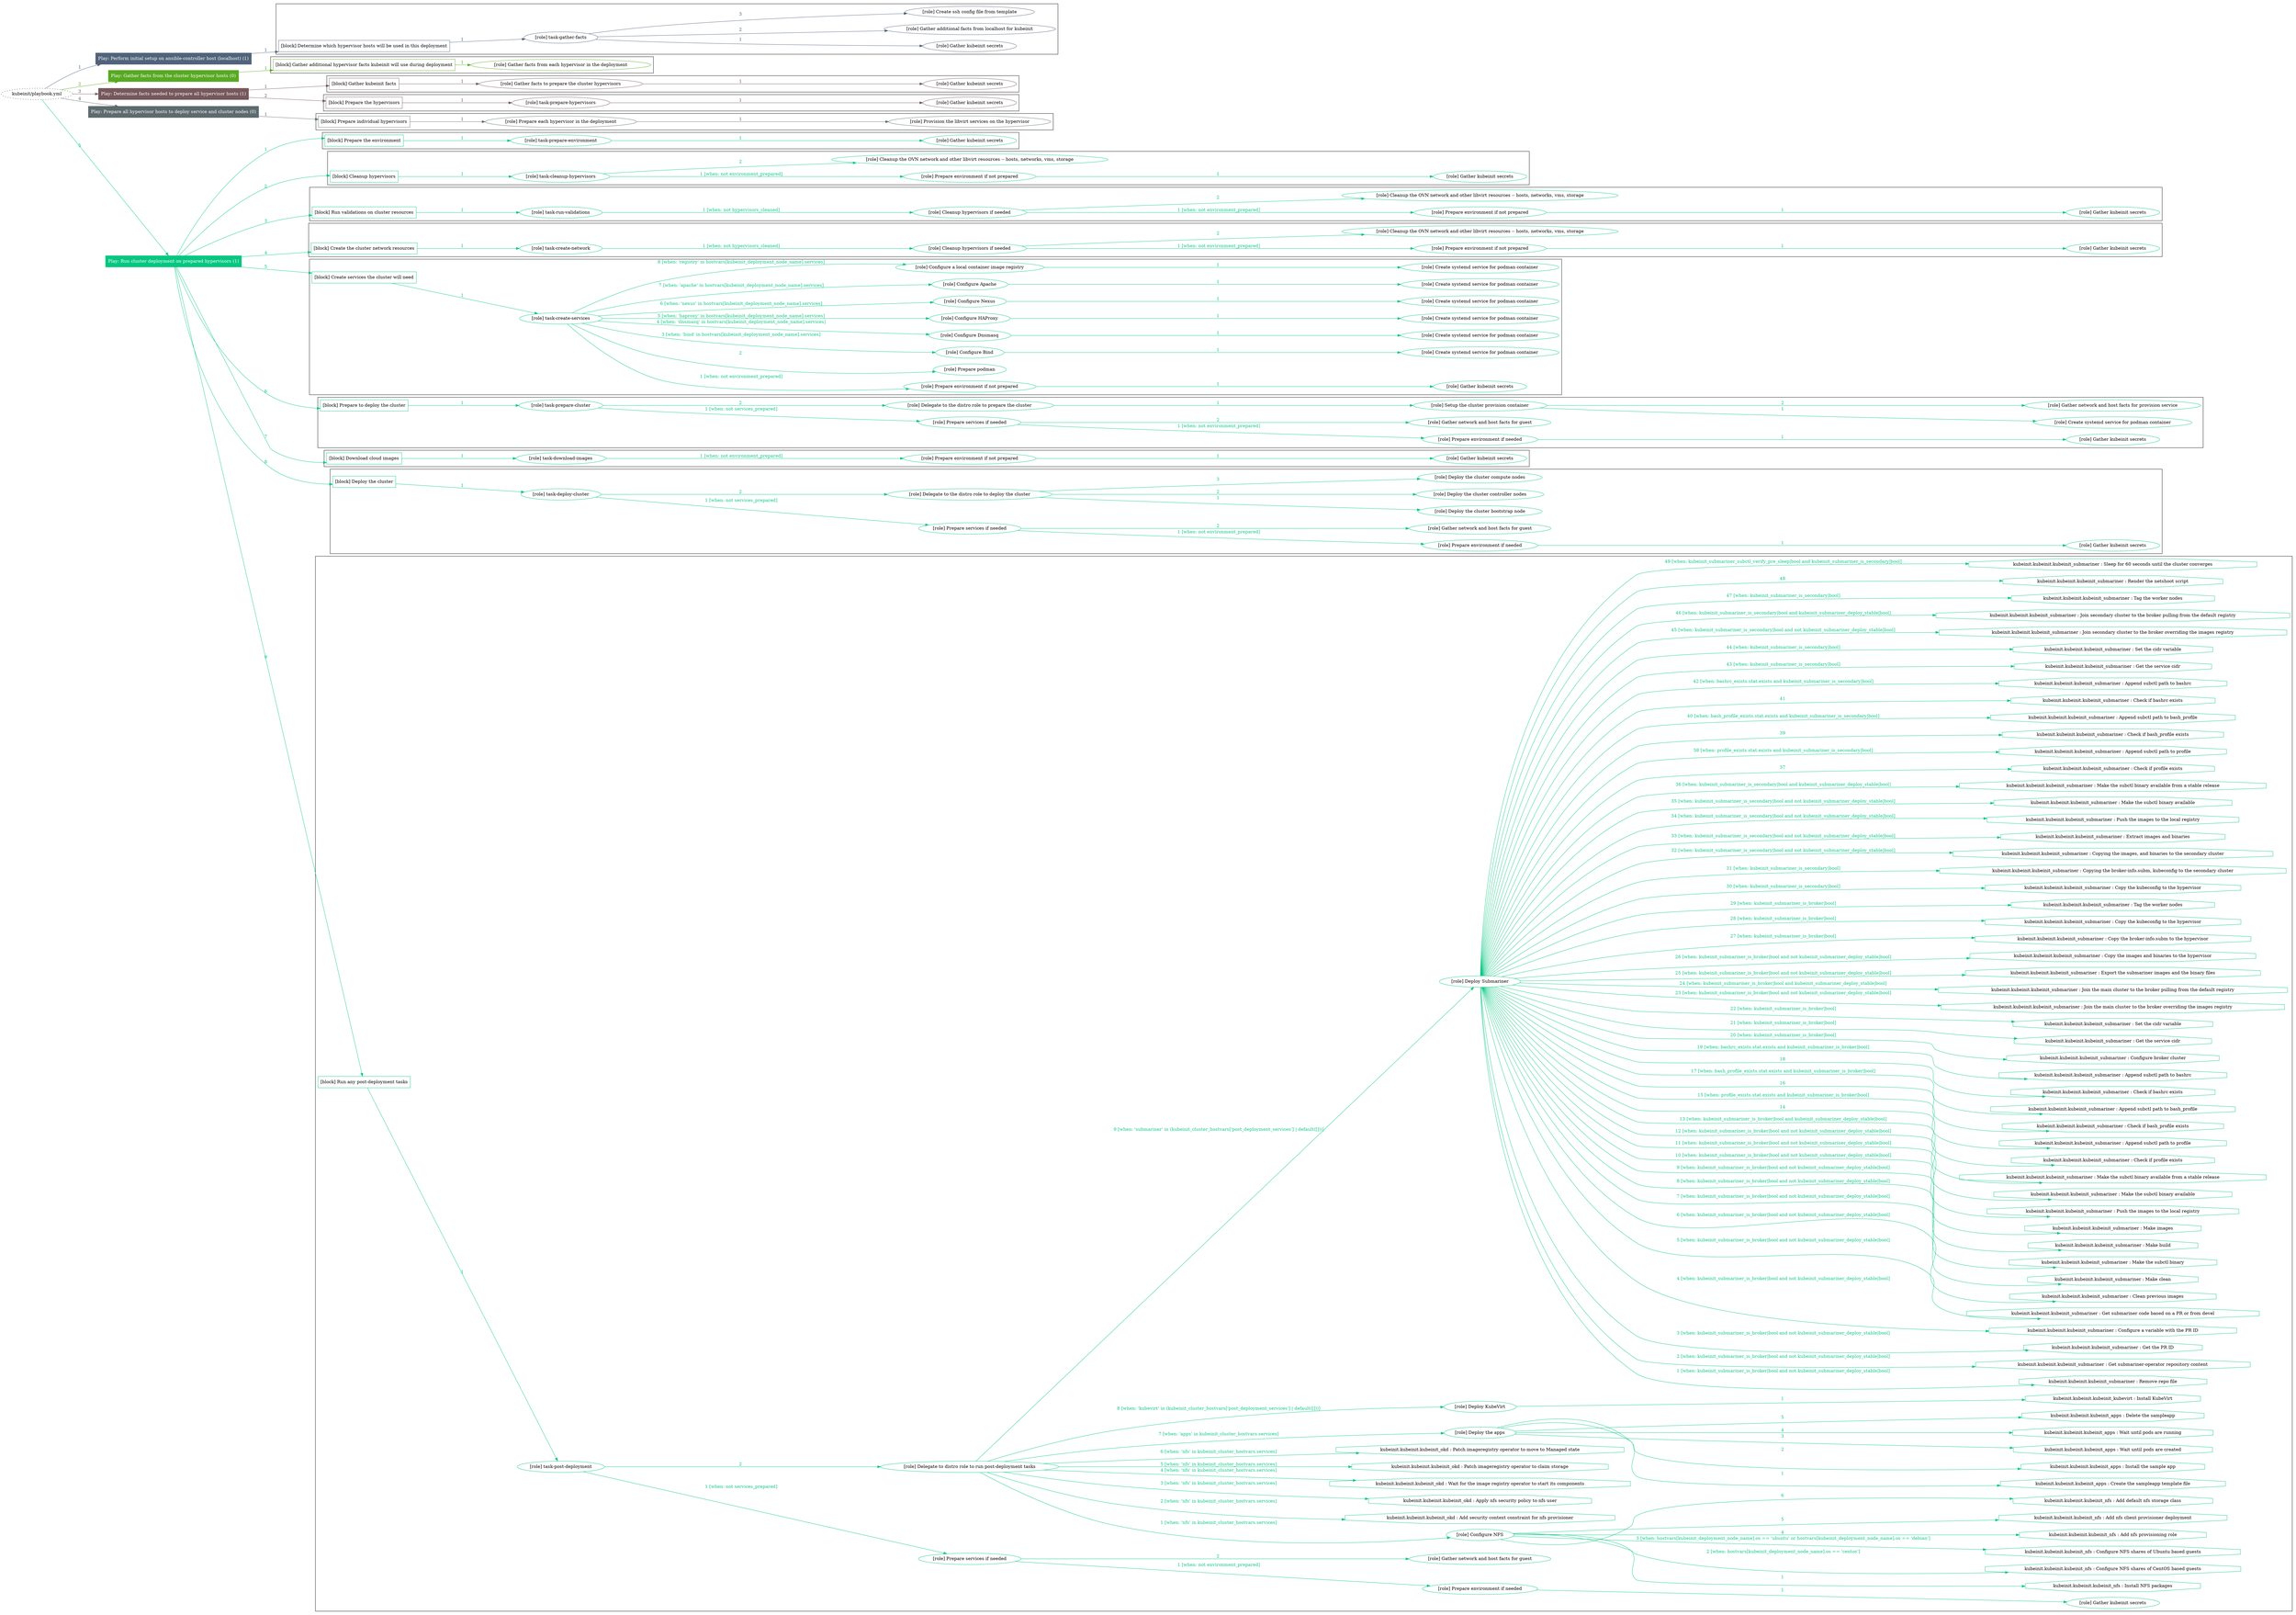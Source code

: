 digraph {
	graph [concentrate=true ordering=in rankdir=LR ratio=fill]
	edge [esep=5 sep=10]
	"kubeinit/playbook.yml" [URL="/home/runner/work/kubeinit/kubeinit/kubeinit/playbook.yml" id=playbook_48bbd1f2 style=dotted]
	"kubeinit/playbook.yml" -> play_bb76131d [label="1 " color="#51637b" fontcolor="#51637b" id=edge_03403727 labeltooltip="1 " tooltip="1 "]
	subgraph "Play: Perform initial setup on ansible-controller host (localhost) (1)" {
		play_bb76131d [label="Play: Perform initial setup on ansible-controller host (localhost) (1)" URL="/home/runner/work/kubeinit/kubeinit/kubeinit/playbook.yml" color="#51637b" fontcolor="#ffffff" id=play_bb76131d shape=box style=filled tooltip=localhost]
		play_bb76131d -> block_e0740bc0 [label=1 color="#51637b" fontcolor="#51637b" id=edge_062861ca labeltooltip=1 tooltip=1]
		subgraph cluster_block_e0740bc0 {
			block_e0740bc0 [label="[block] Determine which hypervisor hosts will be used in this deployment" URL="/home/runner/work/kubeinit/kubeinit/kubeinit/playbook.yml" color="#51637b" id=block_e0740bc0 labeltooltip="Determine which hypervisor hosts will be used in this deployment" shape=box tooltip="Determine which hypervisor hosts will be used in this deployment"]
			block_e0740bc0 -> role_0d52783e [label="1 " color="#51637b" fontcolor="#51637b" id=edge_2b153a64 labeltooltip="1 " tooltip="1 "]
			subgraph "task-gather-facts" {
				role_0d52783e [label="[role] task-gather-facts" URL="/home/runner/work/kubeinit/kubeinit/kubeinit/playbook.yml" color="#51637b" id=role_0d52783e tooltip="task-gather-facts"]
				role_0d52783e -> role_48f0bf2f [label="1 " color="#51637b" fontcolor="#51637b" id=edge_1a804bb2 labeltooltip="1 " tooltip="1 "]
				subgraph "Gather kubeinit secrets" {
					role_48f0bf2f [label="[role] Gather kubeinit secrets" URL="/home/runner/.ansible/collections/ansible_collections/kubeinit/kubeinit/roles/kubeinit_prepare/tasks/build_hypervisors_group.yml" color="#51637b" id=role_48f0bf2f tooltip="Gather kubeinit secrets"]
				}
				role_0d52783e -> role_81f9417e [label="2 " color="#51637b" fontcolor="#51637b" id=edge_109a84e7 labeltooltip="2 " tooltip="2 "]
				subgraph "Gather additional facts from localhost for kubeinit" {
					role_81f9417e [label="[role] Gather additional facts from localhost for kubeinit" URL="/home/runner/.ansible/collections/ansible_collections/kubeinit/kubeinit/roles/kubeinit_prepare/tasks/build_hypervisors_group.yml" color="#51637b" id=role_81f9417e tooltip="Gather additional facts from localhost for kubeinit"]
				}
				role_0d52783e -> role_c0d5a7c8 [label="3 " color="#51637b" fontcolor="#51637b" id=edge_49a610fe labeltooltip="3 " tooltip="3 "]
				subgraph "Create ssh config file from template" {
					role_c0d5a7c8 [label="[role] Create ssh config file from template" URL="/home/runner/.ansible/collections/ansible_collections/kubeinit/kubeinit/roles/kubeinit_prepare/tasks/build_hypervisors_group.yml" color="#51637b" id=role_c0d5a7c8 tooltip="Create ssh config file from template"]
				}
			}
		}
	}
	"kubeinit/playbook.yml" -> play_47935cf3 [label="2 " color="#58a923" fontcolor="#58a923" id=edge_b9d3eb9b labeltooltip="2 " tooltip="2 "]
	subgraph "Play: Gather facts from the cluster hypervisor hosts (0)" {
		play_47935cf3 [label="Play: Gather facts from the cluster hypervisor hosts (0)" URL="/home/runner/work/kubeinit/kubeinit/kubeinit/playbook.yml" color="#58a923" fontcolor="#ffffff" id=play_47935cf3 shape=box style=filled tooltip="Play: Gather facts from the cluster hypervisor hosts (0)"]
		play_47935cf3 -> block_16b5a8aa [label=1 color="#58a923" fontcolor="#58a923" id=edge_8ecd38dc labeltooltip=1 tooltip=1]
		subgraph cluster_block_16b5a8aa {
			block_16b5a8aa [label="[block] Gather additional hypervisor facts kubeinit will use during deployment" URL="/home/runner/work/kubeinit/kubeinit/kubeinit/playbook.yml" color="#58a923" id=block_16b5a8aa labeltooltip="Gather additional hypervisor facts kubeinit will use during deployment" shape=box tooltip="Gather additional hypervisor facts kubeinit will use during deployment"]
			block_16b5a8aa -> role_4a32e8cc [label="1 " color="#58a923" fontcolor="#58a923" id=edge_1ace426b labeltooltip="1 " tooltip="1 "]
			subgraph "Gather facts from each hypervisor in the deployment" {
				role_4a32e8cc [label="[role] Gather facts from each hypervisor in the deployment" URL="/home/runner/work/kubeinit/kubeinit/kubeinit/playbook.yml" color="#58a923" id=role_4a32e8cc tooltip="Gather facts from each hypervisor in the deployment"]
			}
		}
	}
	"kubeinit/playbook.yml" -> play_25070fbc [label="3 " color="#75575c" fontcolor="#75575c" id=edge_f25dc376 labeltooltip="3 " tooltip="3 "]
	subgraph "Play: Determine facts needed to prepare all hypervisor hosts (1)" {
		play_25070fbc [label="Play: Determine facts needed to prepare all hypervisor hosts (1)" URL="/home/runner/work/kubeinit/kubeinit/kubeinit/playbook.yml" color="#75575c" fontcolor="#ffffff" id=play_25070fbc shape=box style=filled tooltip=localhost]
		play_25070fbc -> block_6fd155b6 [label=1 color="#75575c" fontcolor="#75575c" id=edge_f137866f labeltooltip=1 tooltip=1]
		subgraph cluster_block_6fd155b6 {
			block_6fd155b6 [label="[block] Gather kubeinit facts" URL="/home/runner/work/kubeinit/kubeinit/kubeinit/playbook.yml" color="#75575c" id=block_6fd155b6 labeltooltip="Gather kubeinit facts" shape=box tooltip="Gather kubeinit facts"]
			block_6fd155b6 -> role_d5a3cb3f [label="1 " color="#75575c" fontcolor="#75575c" id=edge_b4803a75 labeltooltip="1 " tooltip="1 "]
			subgraph "Gather facts to prepare the cluster hypervisors" {
				role_d5a3cb3f [label="[role] Gather facts to prepare the cluster hypervisors" URL="/home/runner/work/kubeinit/kubeinit/kubeinit/playbook.yml" color="#75575c" id=role_d5a3cb3f tooltip="Gather facts to prepare the cluster hypervisors"]
				role_d5a3cb3f -> role_be2c96c3 [label="1 " color="#75575c" fontcolor="#75575c" id=edge_3415bb85 labeltooltip="1 " tooltip="1 "]
				subgraph "Gather kubeinit secrets" {
					role_be2c96c3 [label="[role] Gather kubeinit secrets" URL="/home/runner/.ansible/collections/ansible_collections/kubeinit/kubeinit/roles/kubeinit_prepare/tasks/gather_kubeinit_facts.yml" color="#75575c" id=role_be2c96c3 tooltip="Gather kubeinit secrets"]
				}
			}
		}
		play_25070fbc -> block_8125d9c7 [label=2 color="#75575c" fontcolor="#75575c" id=edge_8b57c705 labeltooltip=2 tooltip=2]
		subgraph cluster_block_8125d9c7 {
			block_8125d9c7 [label="[block] Prepare the hypervisors" URL="/home/runner/work/kubeinit/kubeinit/kubeinit/playbook.yml" color="#75575c" id=block_8125d9c7 labeltooltip="Prepare the hypervisors" shape=box tooltip="Prepare the hypervisors"]
			block_8125d9c7 -> role_74fc0f8f [label="1 " color="#75575c" fontcolor="#75575c" id=edge_29c0f336 labeltooltip="1 " tooltip="1 "]
			subgraph "task-prepare-hypervisors" {
				role_74fc0f8f [label="[role] task-prepare-hypervisors" URL="/home/runner/work/kubeinit/kubeinit/kubeinit/playbook.yml" color="#75575c" id=role_74fc0f8f tooltip="task-prepare-hypervisors"]
				role_74fc0f8f -> role_64f68e89 [label="1 " color="#75575c" fontcolor="#75575c" id=edge_cdef303a labeltooltip="1 " tooltip="1 "]
				subgraph "Gather kubeinit secrets" {
					role_64f68e89 [label="[role] Gather kubeinit secrets" URL="/home/runner/.ansible/collections/ansible_collections/kubeinit/kubeinit/roles/kubeinit_prepare/tasks/gather_kubeinit_facts.yml" color="#75575c" id=role_64f68e89 tooltip="Gather kubeinit secrets"]
				}
			}
		}
	}
	"kubeinit/playbook.yml" -> play_67d07f58 [label="4 " color="#5d6b6f" fontcolor="#5d6b6f" id=edge_508a99a1 labeltooltip="4 " tooltip="4 "]
	subgraph "Play: Prepare all hypervisor hosts to deploy service and cluster nodes (0)" {
		play_67d07f58 [label="Play: Prepare all hypervisor hosts to deploy service and cluster nodes (0)" URL="/home/runner/work/kubeinit/kubeinit/kubeinit/playbook.yml" color="#5d6b6f" fontcolor="#ffffff" id=play_67d07f58 shape=box style=filled tooltip="Play: Prepare all hypervisor hosts to deploy service and cluster nodes (0)"]
		play_67d07f58 -> block_ff47c1df [label=1 color="#5d6b6f" fontcolor="#5d6b6f" id=edge_b4884acb labeltooltip=1 tooltip=1]
		subgraph cluster_block_ff47c1df {
			block_ff47c1df [label="[block] Prepare individual hypervisors" URL="/home/runner/work/kubeinit/kubeinit/kubeinit/playbook.yml" color="#5d6b6f" id=block_ff47c1df labeltooltip="Prepare individual hypervisors" shape=box tooltip="Prepare individual hypervisors"]
			block_ff47c1df -> role_694ad48c [label="1 " color="#5d6b6f" fontcolor="#5d6b6f" id=edge_290d4e5c labeltooltip="1 " tooltip="1 "]
			subgraph "Prepare each hypervisor in the deployment" {
				role_694ad48c [label="[role] Prepare each hypervisor in the deployment" URL="/home/runner/work/kubeinit/kubeinit/kubeinit/playbook.yml" color="#5d6b6f" id=role_694ad48c tooltip="Prepare each hypervisor in the deployment"]
				role_694ad48c -> role_e6889ff4 [label="1 " color="#5d6b6f" fontcolor="#5d6b6f" id=edge_189cb2d1 labeltooltip="1 " tooltip="1 "]
				subgraph "Provision the libvirt services on the hypervisor" {
					role_e6889ff4 [label="[role] Provision the libvirt services on the hypervisor" URL="/home/runner/.ansible/collections/ansible_collections/kubeinit/kubeinit/roles/kubeinit_prepare/tasks/prepare_hypervisor.yml" color="#5d6b6f" id=role_e6889ff4 tooltip="Provision the libvirt services on the hypervisor"]
				}
			}
		}
	}
	"kubeinit/playbook.yml" -> play_750a0291 [label="5 " color="#05c780" fontcolor="#05c780" id=edge_1c55454d labeltooltip="5 " tooltip="5 "]
	subgraph "Play: Run cluster deployment on prepared hypervisors (1)" {
		play_750a0291 [label="Play: Run cluster deployment on prepared hypervisors (1)" URL="/home/runner/work/kubeinit/kubeinit/kubeinit/playbook.yml" color="#05c780" fontcolor="#ffffff" id=play_750a0291 shape=box style=filled tooltip=localhost]
		play_750a0291 -> block_0c0d454e [label=1 color="#05c780" fontcolor="#05c780" id=edge_05eb912a labeltooltip=1 tooltip=1]
		subgraph cluster_block_0c0d454e {
			block_0c0d454e [label="[block] Prepare the environment" URL="/home/runner/work/kubeinit/kubeinit/kubeinit/playbook.yml" color="#05c780" id=block_0c0d454e labeltooltip="Prepare the environment" shape=box tooltip="Prepare the environment"]
			block_0c0d454e -> role_ee9afa23 [label="1 " color="#05c780" fontcolor="#05c780" id=edge_4d4d671d labeltooltip="1 " tooltip="1 "]
			subgraph "task-prepare-environment" {
				role_ee9afa23 [label="[role] task-prepare-environment" URL="/home/runner/work/kubeinit/kubeinit/kubeinit/playbook.yml" color="#05c780" id=role_ee9afa23 tooltip="task-prepare-environment"]
				role_ee9afa23 -> role_ceb9fd8b [label="1 " color="#05c780" fontcolor="#05c780" id=edge_86f79a16 labeltooltip="1 " tooltip="1 "]
				subgraph "Gather kubeinit secrets" {
					role_ceb9fd8b [label="[role] Gather kubeinit secrets" URL="/home/runner/.ansible/collections/ansible_collections/kubeinit/kubeinit/roles/kubeinit_prepare/tasks/gather_kubeinit_facts.yml" color="#05c780" id=role_ceb9fd8b tooltip="Gather kubeinit secrets"]
				}
			}
		}
		play_750a0291 -> block_d5b29707 [label=2 color="#05c780" fontcolor="#05c780" id=edge_1e58b182 labeltooltip=2 tooltip=2]
		subgraph cluster_block_d5b29707 {
			block_d5b29707 [label="[block] Cleanup hypervisors" URL="/home/runner/work/kubeinit/kubeinit/kubeinit/playbook.yml" color="#05c780" id=block_d5b29707 labeltooltip="Cleanup hypervisors" shape=box tooltip="Cleanup hypervisors"]
			block_d5b29707 -> role_22c67b3e [label="1 " color="#05c780" fontcolor="#05c780" id=edge_4185fdb2 labeltooltip="1 " tooltip="1 "]
			subgraph "task-cleanup-hypervisors" {
				role_22c67b3e [label="[role] task-cleanup-hypervisors" URL="/home/runner/work/kubeinit/kubeinit/kubeinit/playbook.yml" color="#05c780" id=role_22c67b3e tooltip="task-cleanup-hypervisors"]
				role_22c67b3e -> role_6c5e961a [label="1 [when: not environment_prepared]" color="#05c780" fontcolor="#05c780" id=edge_64b362bc labeltooltip="1 [when: not environment_prepared]" tooltip="1 [when: not environment_prepared]"]
				subgraph "Prepare environment if not prepared" {
					role_6c5e961a [label="[role] Prepare environment if not prepared" URL="/home/runner/.ansible/collections/ansible_collections/kubeinit/kubeinit/roles/kubeinit_prepare/tasks/cleanup_hypervisors.yml" color="#05c780" id=role_6c5e961a tooltip="Prepare environment if not prepared"]
					role_6c5e961a -> role_12ecd4c8 [label="1 " color="#05c780" fontcolor="#05c780" id=edge_9246080d labeltooltip="1 " tooltip="1 "]
					subgraph "Gather kubeinit secrets" {
						role_12ecd4c8 [label="[role] Gather kubeinit secrets" URL="/home/runner/.ansible/collections/ansible_collections/kubeinit/kubeinit/roles/kubeinit_prepare/tasks/gather_kubeinit_facts.yml" color="#05c780" id=role_12ecd4c8 tooltip="Gather kubeinit secrets"]
					}
				}
				role_22c67b3e -> role_8e71d2b2 [label="2 " color="#05c780" fontcolor="#05c780" id=edge_8a18d7d8 labeltooltip="2 " tooltip="2 "]
				subgraph "Cleanup the OVN network and other libvirt resources -- hosts, networks, vms, storage" {
					role_8e71d2b2 [label="[role] Cleanup the OVN network and other libvirt resources -- hosts, networks, vms, storage" URL="/home/runner/.ansible/collections/ansible_collections/kubeinit/kubeinit/roles/kubeinit_prepare/tasks/cleanup_hypervisors.yml" color="#05c780" id=role_8e71d2b2 tooltip="Cleanup the OVN network and other libvirt resources -- hosts, networks, vms, storage"]
				}
			}
		}
		play_750a0291 -> block_2807ac82 [label=3 color="#05c780" fontcolor="#05c780" id=edge_5b7d705d labeltooltip=3 tooltip=3]
		subgraph cluster_block_2807ac82 {
			block_2807ac82 [label="[block] Run validations on cluster resources" URL="/home/runner/work/kubeinit/kubeinit/kubeinit/playbook.yml" color="#05c780" id=block_2807ac82 labeltooltip="Run validations on cluster resources" shape=box tooltip="Run validations on cluster resources"]
			block_2807ac82 -> role_9fbb7d62 [label="1 " color="#05c780" fontcolor="#05c780" id=edge_27323cec labeltooltip="1 " tooltip="1 "]
			subgraph "task-run-validations" {
				role_9fbb7d62 [label="[role] task-run-validations" URL="/home/runner/work/kubeinit/kubeinit/kubeinit/playbook.yml" color="#05c780" id=role_9fbb7d62 tooltip="task-run-validations"]
				role_9fbb7d62 -> role_9194dd73 [label="1 [when: not hypervisors_cleaned]" color="#05c780" fontcolor="#05c780" id=edge_8f171f21 labeltooltip="1 [when: not hypervisors_cleaned]" tooltip="1 [when: not hypervisors_cleaned]"]
				subgraph "Cleanup hypervisors if needed" {
					role_9194dd73 [label="[role] Cleanup hypervisors if needed" URL="/home/runner/.ansible/collections/ansible_collections/kubeinit/kubeinit/roles/kubeinit_validations/tasks/main.yml" color="#05c780" id=role_9194dd73 tooltip="Cleanup hypervisors if needed"]
					role_9194dd73 -> role_d06d55c6 [label="1 [when: not environment_prepared]" color="#05c780" fontcolor="#05c780" id=edge_63f1c6b8 labeltooltip="1 [when: not environment_prepared]" tooltip="1 [when: not environment_prepared]"]
					subgraph "Prepare environment if not prepared" {
						role_d06d55c6 [label="[role] Prepare environment if not prepared" URL="/home/runner/.ansible/collections/ansible_collections/kubeinit/kubeinit/roles/kubeinit_prepare/tasks/cleanup_hypervisors.yml" color="#05c780" id=role_d06d55c6 tooltip="Prepare environment if not prepared"]
						role_d06d55c6 -> role_8aa6b856 [label="1 " color="#05c780" fontcolor="#05c780" id=edge_baa55ba6 labeltooltip="1 " tooltip="1 "]
						subgraph "Gather kubeinit secrets" {
							role_8aa6b856 [label="[role] Gather kubeinit secrets" URL="/home/runner/.ansible/collections/ansible_collections/kubeinit/kubeinit/roles/kubeinit_prepare/tasks/gather_kubeinit_facts.yml" color="#05c780" id=role_8aa6b856 tooltip="Gather kubeinit secrets"]
						}
					}
					role_9194dd73 -> role_87d390e1 [label="2 " color="#05c780" fontcolor="#05c780" id=edge_771b5a29 labeltooltip="2 " tooltip="2 "]
					subgraph "Cleanup the OVN network and other libvirt resources -- hosts, networks, vms, storage" {
						role_87d390e1 [label="[role] Cleanup the OVN network and other libvirt resources -- hosts, networks, vms, storage" URL="/home/runner/.ansible/collections/ansible_collections/kubeinit/kubeinit/roles/kubeinit_prepare/tasks/cleanup_hypervisors.yml" color="#05c780" id=role_87d390e1 tooltip="Cleanup the OVN network and other libvirt resources -- hosts, networks, vms, storage"]
					}
				}
			}
		}
		play_750a0291 -> block_8d87a428 [label=4 color="#05c780" fontcolor="#05c780" id=edge_33e5898c labeltooltip=4 tooltip=4]
		subgraph cluster_block_8d87a428 {
			block_8d87a428 [label="[block] Create the cluster network resources" URL="/home/runner/work/kubeinit/kubeinit/kubeinit/playbook.yml" color="#05c780" id=block_8d87a428 labeltooltip="Create the cluster network resources" shape=box tooltip="Create the cluster network resources"]
			block_8d87a428 -> role_acb4b8ae [label="1 " color="#05c780" fontcolor="#05c780" id=edge_96e16738 labeltooltip="1 " tooltip="1 "]
			subgraph "task-create-network" {
				role_acb4b8ae [label="[role] task-create-network" URL="/home/runner/work/kubeinit/kubeinit/kubeinit/playbook.yml" color="#05c780" id=role_acb4b8ae tooltip="task-create-network"]
				role_acb4b8ae -> role_9e704f59 [label="1 [when: not hypervisors_cleaned]" color="#05c780" fontcolor="#05c780" id=edge_26078118 labeltooltip="1 [when: not hypervisors_cleaned]" tooltip="1 [when: not hypervisors_cleaned]"]
				subgraph "Cleanup hypervisors if needed" {
					role_9e704f59 [label="[role] Cleanup hypervisors if needed" URL="/home/runner/.ansible/collections/ansible_collections/kubeinit/kubeinit/roles/kubeinit_libvirt/tasks/create_network.yml" color="#05c780" id=role_9e704f59 tooltip="Cleanup hypervisors if needed"]
					role_9e704f59 -> role_3b8ab1b5 [label="1 [when: not environment_prepared]" color="#05c780" fontcolor="#05c780" id=edge_88c0bbb6 labeltooltip="1 [when: not environment_prepared]" tooltip="1 [when: not environment_prepared]"]
					subgraph "Prepare environment if not prepared" {
						role_3b8ab1b5 [label="[role] Prepare environment if not prepared" URL="/home/runner/.ansible/collections/ansible_collections/kubeinit/kubeinit/roles/kubeinit_prepare/tasks/cleanup_hypervisors.yml" color="#05c780" id=role_3b8ab1b5 tooltip="Prepare environment if not prepared"]
						role_3b8ab1b5 -> role_8f4ecad4 [label="1 " color="#05c780" fontcolor="#05c780" id=edge_677cc39c labeltooltip="1 " tooltip="1 "]
						subgraph "Gather kubeinit secrets" {
							role_8f4ecad4 [label="[role] Gather kubeinit secrets" URL="/home/runner/.ansible/collections/ansible_collections/kubeinit/kubeinit/roles/kubeinit_prepare/tasks/gather_kubeinit_facts.yml" color="#05c780" id=role_8f4ecad4 tooltip="Gather kubeinit secrets"]
						}
					}
					role_9e704f59 -> role_0c269215 [label="2 " color="#05c780" fontcolor="#05c780" id=edge_9b4fdfb0 labeltooltip="2 " tooltip="2 "]
					subgraph "Cleanup the OVN network and other libvirt resources -- hosts, networks, vms, storage" {
						role_0c269215 [label="[role] Cleanup the OVN network and other libvirt resources -- hosts, networks, vms, storage" URL="/home/runner/.ansible/collections/ansible_collections/kubeinit/kubeinit/roles/kubeinit_prepare/tasks/cleanup_hypervisors.yml" color="#05c780" id=role_0c269215 tooltip="Cleanup the OVN network and other libvirt resources -- hosts, networks, vms, storage"]
					}
				}
			}
		}
		play_750a0291 -> block_bb999fab [label=5 color="#05c780" fontcolor="#05c780" id=edge_c4271f1b labeltooltip=5 tooltip=5]
		subgraph cluster_block_bb999fab {
			block_bb999fab [label="[block] Create services the cluster will need" URL="/home/runner/work/kubeinit/kubeinit/kubeinit/playbook.yml" color="#05c780" id=block_bb999fab labeltooltip="Create services the cluster will need" shape=box tooltip="Create services the cluster will need"]
			block_bb999fab -> role_65891992 [label="1 " color="#05c780" fontcolor="#05c780" id=edge_b6e963b2 labeltooltip="1 " tooltip="1 "]
			subgraph "task-create-services" {
				role_65891992 [label="[role] task-create-services" URL="/home/runner/work/kubeinit/kubeinit/kubeinit/playbook.yml" color="#05c780" id=role_65891992 tooltip="task-create-services"]
				role_65891992 -> role_86837a58 [label="1 [when: not environment_prepared]" color="#05c780" fontcolor="#05c780" id=edge_642fb017 labeltooltip="1 [when: not environment_prepared]" tooltip="1 [when: not environment_prepared]"]
				subgraph "Prepare environment if not prepared" {
					role_86837a58 [label="[role] Prepare environment if not prepared" URL="/home/runner/.ansible/collections/ansible_collections/kubeinit/kubeinit/roles/kubeinit_services/tasks/main.yml" color="#05c780" id=role_86837a58 tooltip="Prepare environment if not prepared"]
					role_86837a58 -> role_2a897b26 [label="1 " color="#05c780" fontcolor="#05c780" id=edge_5623cd98 labeltooltip="1 " tooltip="1 "]
					subgraph "Gather kubeinit secrets" {
						role_2a897b26 [label="[role] Gather kubeinit secrets" URL="/home/runner/.ansible/collections/ansible_collections/kubeinit/kubeinit/roles/kubeinit_prepare/tasks/gather_kubeinit_facts.yml" color="#05c780" id=role_2a897b26 tooltip="Gather kubeinit secrets"]
					}
				}
				role_65891992 -> role_fd8b2251 [label="2 " color="#05c780" fontcolor="#05c780" id=edge_6b3d3819 labeltooltip="2 " tooltip="2 "]
				subgraph "Prepare podman" {
					role_fd8b2251 [label="[role] Prepare podman" URL="/home/runner/.ansible/collections/ansible_collections/kubeinit/kubeinit/roles/kubeinit_services/tasks/00_create_service_pod.yml" color="#05c780" id=role_fd8b2251 tooltip="Prepare podman"]
				}
				role_65891992 -> role_74758b24 [label="3 [when: 'bind' in hostvars[kubeinit_deployment_node_name].services]" color="#05c780" fontcolor="#05c780" id=edge_9b2f8bfe labeltooltip="3 [when: 'bind' in hostvars[kubeinit_deployment_node_name].services]" tooltip="3 [when: 'bind' in hostvars[kubeinit_deployment_node_name].services]"]
				subgraph "Configure Bind" {
					role_74758b24 [label="[role] Configure Bind" URL="/home/runner/.ansible/collections/ansible_collections/kubeinit/kubeinit/roles/kubeinit_services/tasks/start_services_containers.yml" color="#05c780" id=role_74758b24 tooltip="Configure Bind"]
					role_74758b24 -> role_8f07317e [label="1 " color="#05c780" fontcolor="#05c780" id=edge_cd70359c labeltooltip="1 " tooltip="1 "]
					subgraph "Create systemd service for podman container" {
						role_8f07317e [label="[role] Create systemd service for podman container" URL="/home/runner/.ansible/collections/ansible_collections/kubeinit/kubeinit/roles/kubeinit_bind/tasks/main.yml" color="#05c780" id=role_8f07317e tooltip="Create systemd service for podman container"]
					}
				}
				role_65891992 -> role_9645722f [label="4 [when: 'dnsmasq' in hostvars[kubeinit_deployment_node_name].services]" color="#05c780" fontcolor="#05c780" id=edge_3260e91f labeltooltip="4 [when: 'dnsmasq' in hostvars[kubeinit_deployment_node_name].services]" tooltip="4 [when: 'dnsmasq' in hostvars[kubeinit_deployment_node_name].services]"]
				subgraph "Configure Dnsmasq" {
					role_9645722f [label="[role] Configure Dnsmasq" URL="/home/runner/.ansible/collections/ansible_collections/kubeinit/kubeinit/roles/kubeinit_services/tasks/start_services_containers.yml" color="#05c780" id=role_9645722f tooltip="Configure Dnsmasq"]
					role_9645722f -> role_67596741 [label="1 " color="#05c780" fontcolor="#05c780" id=edge_e9a8aa1d labeltooltip="1 " tooltip="1 "]
					subgraph "Create systemd service for podman container" {
						role_67596741 [label="[role] Create systemd service for podman container" URL="/home/runner/.ansible/collections/ansible_collections/kubeinit/kubeinit/roles/kubeinit_dnsmasq/tasks/main.yml" color="#05c780" id=role_67596741 tooltip="Create systemd service for podman container"]
					}
				}
				role_65891992 -> role_711c5445 [label="5 [when: 'haproxy' in hostvars[kubeinit_deployment_node_name].services]" color="#05c780" fontcolor="#05c780" id=edge_491cf8ef labeltooltip="5 [when: 'haproxy' in hostvars[kubeinit_deployment_node_name].services]" tooltip="5 [when: 'haproxy' in hostvars[kubeinit_deployment_node_name].services]"]
				subgraph "Configure HAProxy" {
					role_711c5445 [label="[role] Configure HAProxy" URL="/home/runner/.ansible/collections/ansible_collections/kubeinit/kubeinit/roles/kubeinit_services/tasks/start_services_containers.yml" color="#05c780" id=role_711c5445 tooltip="Configure HAProxy"]
					role_711c5445 -> role_b92cac50 [label="1 " color="#05c780" fontcolor="#05c780" id=edge_e077dcca labeltooltip="1 " tooltip="1 "]
					subgraph "Create systemd service for podman container" {
						role_b92cac50 [label="[role] Create systemd service for podman container" URL="/home/runner/.ansible/collections/ansible_collections/kubeinit/kubeinit/roles/kubeinit_haproxy/tasks/main.yml" color="#05c780" id=role_b92cac50 tooltip="Create systemd service for podman container"]
					}
				}
				role_65891992 -> role_4bdd2fc7 [label="6 [when: 'nexus' in hostvars[kubeinit_deployment_node_name].services]" color="#05c780" fontcolor="#05c780" id=edge_fb61befb labeltooltip="6 [when: 'nexus' in hostvars[kubeinit_deployment_node_name].services]" tooltip="6 [when: 'nexus' in hostvars[kubeinit_deployment_node_name].services]"]
				subgraph "Configure Nexus" {
					role_4bdd2fc7 [label="[role] Configure Nexus" URL="/home/runner/.ansible/collections/ansible_collections/kubeinit/kubeinit/roles/kubeinit_services/tasks/start_services_containers.yml" color="#05c780" id=role_4bdd2fc7 tooltip="Configure Nexus"]
					role_4bdd2fc7 -> role_530c861e [label="1 " color="#05c780" fontcolor="#05c780" id=edge_ef193bc4 labeltooltip="1 " tooltip="1 "]
					subgraph "Create systemd service for podman container" {
						role_530c861e [label="[role] Create systemd service for podman container" URL="/home/runner/.ansible/collections/ansible_collections/kubeinit/kubeinit/roles/kubeinit_nexus/tasks/main.yml" color="#05c780" id=role_530c861e tooltip="Create systemd service for podman container"]
					}
				}
				role_65891992 -> role_e7cc72f9 [label="7 [when: 'apache' in hostvars[kubeinit_deployment_node_name].services]" color="#05c780" fontcolor="#05c780" id=edge_debd2f82 labeltooltip="7 [when: 'apache' in hostvars[kubeinit_deployment_node_name].services]" tooltip="7 [when: 'apache' in hostvars[kubeinit_deployment_node_name].services]"]
				subgraph "Configure Apache" {
					role_e7cc72f9 [label="[role] Configure Apache" URL="/home/runner/.ansible/collections/ansible_collections/kubeinit/kubeinit/roles/kubeinit_services/tasks/start_services_containers.yml" color="#05c780" id=role_e7cc72f9 tooltip="Configure Apache"]
					role_e7cc72f9 -> role_3785ef8a [label="1 " color="#05c780" fontcolor="#05c780" id=edge_a691e9c8 labeltooltip="1 " tooltip="1 "]
					subgraph "Create systemd service for podman container" {
						role_3785ef8a [label="[role] Create systemd service for podman container" URL="/home/runner/.ansible/collections/ansible_collections/kubeinit/kubeinit/roles/kubeinit_apache/tasks/main.yml" color="#05c780" id=role_3785ef8a tooltip="Create systemd service for podman container"]
					}
				}
				role_65891992 -> role_a467ad13 [label="8 [when: 'registry' in hostvars[kubeinit_deployment_node_name].services]" color="#05c780" fontcolor="#05c780" id=edge_ed0b7816 labeltooltip="8 [when: 'registry' in hostvars[kubeinit_deployment_node_name].services]" tooltip="8 [when: 'registry' in hostvars[kubeinit_deployment_node_name].services]"]
				subgraph "Configure a local container image registry" {
					role_a467ad13 [label="[role] Configure a local container image registry" URL="/home/runner/.ansible/collections/ansible_collections/kubeinit/kubeinit/roles/kubeinit_services/tasks/start_services_containers.yml" color="#05c780" id=role_a467ad13 tooltip="Configure a local container image registry"]
					role_a467ad13 -> role_2b4d4532 [label="1 " color="#05c780" fontcolor="#05c780" id=edge_77491fa1 labeltooltip="1 " tooltip="1 "]
					subgraph "Create systemd service for podman container" {
						role_2b4d4532 [label="[role] Create systemd service for podman container" URL="/home/runner/.ansible/collections/ansible_collections/kubeinit/kubeinit/roles/kubeinit_registry/tasks/main.yml" color="#05c780" id=role_2b4d4532 tooltip="Create systemd service for podman container"]
					}
				}
			}
		}
		play_750a0291 -> block_5c613a41 [label=6 color="#05c780" fontcolor="#05c780" id=edge_f6efcbb6 labeltooltip=6 tooltip=6]
		subgraph cluster_block_5c613a41 {
			block_5c613a41 [label="[block] Prepare to deploy the cluster" URL="/home/runner/work/kubeinit/kubeinit/kubeinit/playbook.yml" color="#05c780" id=block_5c613a41 labeltooltip="Prepare to deploy the cluster" shape=box tooltip="Prepare to deploy the cluster"]
			block_5c613a41 -> role_83a2c313 [label="1 " color="#05c780" fontcolor="#05c780" id=edge_3524e12e labeltooltip="1 " tooltip="1 "]
			subgraph "task-prepare-cluster" {
				role_83a2c313 [label="[role] task-prepare-cluster" URL="/home/runner/work/kubeinit/kubeinit/kubeinit/playbook.yml" color="#05c780" id=role_83a2c313 tooltip="task-prepare-cluster"]
				role_83a2c313 -> role_5c2ed297 [label="1 [when: not services_prepared]" color="#05c780" fontcolor="#05c780" id=edge_12852b5d labeltooltip="1 [when: not services_prepared]" tooltip="1 [when: not services_prepared]"]
				subgraph "Prepare services if needed" {
					role_5c2ed297 [label="[role] Prepare services if needed" URL="/home/runner/.ansible/collections/ansible_collections/kubeinit/kubeinit/roles/kubeinit_prepare/tasks/prepare_cluster.yml" color="#05c780" id=role_5c2ed297 tooltip="Prepare services if needed"]
					role_5c2ed297 -> role_c9215125 [label="1 [when: not environment_prepared]" color="#05c780" fontcolor="#05c780" id=edge_5964f619 labeltooltip="1 [when: not environment_prepared]" tooltip="1 [when: not environment_prepared]"]
					subgraph "Prepare environment if needed" {
						role_c9215125 [label="[role] Prepare environment if needed" URL="/home/runner/.ansible/collections/ansible_collections/kubeinit/kubeinit/roles/kubeinit_services/tasks/prepare_services.yml" color="#05c780" id=role_c9215125 tooltip="Prepare environment if needed"]
						role_c9215125 -> role_dd962897 [label="1 " color="#05c780" fontcolor="#05c780" id=edge_a5274717 labeltooltip="1 " tooltip="1 "]
						subgraph "Gather kubeinit secrets" {
							role_dd962897 [label="[role] Gather kubeinit secrets" URL="/home/runner/.ansible/collections/ansible_collections/kubeinit/kubeinit/roles/kubeinit_prepare/tasks/gather_kubeinit_facts.yml" color="#05c780" id=role_dd962897 tooltip="Gather kubeinit secrets"]
						}
					}
					role_5c2ed297 -> role_3aab13be [label="2 " color="#05c780" fontcolor="#05c780" id=edge_6f1d84d5 labeltooltip="2 " tooltip="2 "]
					subgraph "Gather network and host facts for guest" {
						role_3aab13be [label="[role] Gather network and host facts for guest" URL="/home/runner/.ansible/collections/ansible_collections/kubeinit/kubeinit/roles/kubeinit_services/tasks/prepare_services.yml" color="#05c780" id=role_3aab13be tooltip="Gather network and host facts for guest"]
					}
				}
				role_83a2c313 -> role_7de9f2c1 [label="2 " color="#05c780" fontcolor="#05c780" id=edge_29d8cc36 labeltooltip="2 " tooltip="2 "]
				subgraph "Delegate to the distro role to prepare the cluster" {
					role_7de9f2c1 [label="[role] Delegate to the distro role to prepare the cluster" URL="/home/runner/.ansible/collections/ansible_collections/kubeinit/kubeinit/roles/kubeinit_prepare/tasks/prepare_cluster.yml" color="#05c780" id=role_7de9f2c1 tooltip="Delegate to the distro role to prepare the cluster"]
					role_7de9f2c1 -> role_fa5f9b3c [label="1 " color="#05c780" fontcolor="#05c780" id=edge_71bc8e5b labeltooltip="1 " tooltip="1 "]
					subgraph "Setup the cluster provision container" {
						role_fa5f9b3c [label="[role] Setup the cluster provision container" URL="/home/runner/.ansible/collections/ansible_collections/kubeinit/kubeinit/roles/kubeinit_okd/tasks/prepare_cluster.yml" color="#05c780" id=role_fa5f9b3c tooltip="Setup the cluster provision container"]
						role_fa5f9b3c -> role_d76de068 [label="1 " color="#05c780" fontcolor="#05c780" id=edge_3aef87ad labeltooltip="1 " tooltip="1 "]
						subgraph "Create systemd service for podman container" {
							role_d76de068 [label="[role] Create systemd service for podman container" URL="/home/runner/.ansible/collections/ansible_collections/kubeinit/kubeinit/roles/kubeinit_services/tasks/create_provision_container.yml" color="#05c780" id=role_d76de068 tooltip="Create systemd service for podman container"]
						}
						role_fa5f9b3c -> role_6c1f6d52 [label="2 " color="#05c780" fontcolor="#05c780" id=edge_0e72ebd1 labeltooltip="2 " tooltip="2 "]
						subgraph "Gather network and host facts for provision service" {
							role_6c1f6d52 [label="[role] Gather network and host facts for provision service" URL="/home/runner/.ansible/collections/ansible_collections/kubeinit/kubeinit/roles/kubeinit_services/tasks/create_provision_container.yml" color="#05c780" id=role_6c1f6d52 tooltip="Gather network and host facts for provision service"]
						}
					}
				}
			}
		}
		play_750a0291 -> block_1ed856d4 [label=7 color="#05c780" fontcolor="#05c780" id=edge_a698c8b9 labeltooltip=7 tooltip=7]
		subgraph cluster_block_1ed856d4 {
			block_1ed856d4 [label="[block] Download cloud images" URL="/home/runner/work/kubeinit/kubeinit/kubeinit/playbook.yml" color="#05c780" id=block_1ed856d4 labeltooltip="Download cloud images" shape=box tooltip="Download cloud images"]
			block_1ed856d4 -> role_0718f9c6 [label="1 " color="#05c780" fontcolor="#05c780" id=edge_c27de7c0 labeltooltip="1 " tooltip="1 "]
			subgraph "task-download-images" {
				role_0718f9c6 [label="[role] task-download-images" URL="/home/runner/work/kubeinit/kubeinit/kubeinit/playbook.yml" color="#05c780" id=role_0718f9c6 tooltip="task-download-images"]
				role_0718f9c6 -> role_86d691b5 [label="1 [when: not environment_prepared]" color="#05c780" fontcolor="#05c780" id=edge_e514b972 labeltooltip="1 [when: not environment_prepared]" tooltip="1 [when: not environment_prepared]"]
				subgraph "Prepare environment if not prepared" {
					role_86d691b5 [label="[role] Prepare environment if not prepared" URL="/home/runner/.ansible/collections/ansible_collections/kubeinit/kubeinit/roles/kubeinit_libvirt/tasks/download_cloud_images.yml" color="#05c780" id=role_86d691b5 tooltip="Prepare environment if not prepared"]
					role_86d691b5 -> role_14a803f8 [label="1 " color="#05c780" fontcolor="#05c780" id=edge_e5d28dfd labeltooltip="1 " tooltip="1 "]
					subgraph "Gather kubeinit secrets" {
						role_14a803f8 [label="[role] Gather kubeinit secrets" URL="/home/runner/.ansible/collections/ansible_collections/kubeinit/kubeinit/roles/kubeinit_prepare/tasks/gather_kubeinit_facts.yml" color="#05c780" id=role_14a803f8 tooltip="Gather kubeinit secrets"]
					}
				}
			}
		}
		play_750a0291 -> block_23c8401c [label=8 color="#05c780" fontcolor="#05c780" id=edge_c11f4399 labeltooltip=8 tooltip=8]
		subgraph cluster_block_23c8401c {
			block_23c8401c [label="[block] Deploy the cluster" URL="/home/runner/work/kubeinit/kubeinit/kubeinit/playbook.yml" color="#05c780" id=block_23c8401c labeltooltip="Deploy the cluster" shape=box tooltip="Deploy the cluster"]
			block_23c8401c -> role_7433972a [label="1 " color="#05c780" fontcolor="#05c780" id=edge_efbd330c labeltooltip="1 " tooltip="1 "]
			subgraph "task-deploy-cluster" {
				role_7433972a [label="[role] task-deploy-cluster" URL="/home/runner/work/kubeinit/kubeinit/kubeinit/playbook.yml" color="#05c780" id=role_7433972a tooltip="task-deploy-cluster"]
				role_7433972a -> role_078171c9 [label="1 [when: not services_prepared]" color="#05c780" fontcolor="#05c780" id=edge_c10d3f4b labeltooltip="1 [when: not services_prepared]" tooltip="1 [when: not services_prepared]"]
				subgraph "Prepare services if needed" {
					role_078171c9 [label="[role] Prepare services if needed" URL="/home/runner/.ansible/collections/ansible_collections/kubeinit/kubeinit/roles/kubeinit_prepare/tasks/deploy_cluster.yml" color="#05c780" id=role_078171c9 tooltip="Prepare services if needed"]
					role_078171c9 -> role_78f65790 [label="1 [when: not environment_prepared]" color="#05c780" fontcolor="#05c780" id=edge_e47f6315 labeltooltip="1 [when: not environment_prepared]" tooltip="1 [when: not environment_prepared]"]
					subgraph "Prepare environment if needed" {
						role_78f65790 [label="[role] Prepare environment if needed" URL="/home/runner/.ansible/collections/ansible_collections/kubeinit/kubeinit/roles/kubeinit_services/tasks/prepare_services.yml" color="#05c780" id=role_78f65790 tooltip="Prepare environment if needed"]
						role_78f65790 -> role_97198feb [label="1 " color="#05c780" fontcolor="#05c780" id=edge_e9be3aba labeltooltip="1 " tooltip="1 "]
						subgraph "Gather kubeinit secrets" {
							role_97198feb [label="[role] Gather kubeinit secrets" URL="/home/runner/.ansible/collections/ansible_collections/kubeinit/kubeinit/roles/kubeinit_prepare/tasks/gather_kubeinit_facts.yml" color="#05c780" id=role_97198feb tooltip="Gather kubeinit secrets"]
						}
					}
					role_078171c9 -> role_cc24bcc5 [label="2 " color="#05c780" fontcolor="#05c780" id=edge_633bfed3 labeltooltip="2 " tooltip="2 "]
					subgraph "Gather network and host facts for guest" {
						role_cc24bcc5 [label="[role] Gather network and host facts for guest" URL="/home/runner/.ansible/collections/ansible_collections/kubeinit/kubeinit/roles/kubeinit_services/tasks/prepare_services.yml" color="#05c780" id=role_cc24bcc5 tooltip="Gather network and host facts for guest"]
					}
				}
				role_7433972a -> role_9545153e [label="2 " color="#05c780" fontcolor="#05c780" id=edge_1b07cb3d labeltooltip="2 " tooltip="2 "]
				subgraph "Delegate to the distro role to deploy the cluster" {
					role_9545153e [label="[role] Delegate to the distro role to deploy the cluster" URL="/home/runner/.ansible/collections/ansible_collections/kubeinit/kubeinit/roles/kubeinit_prepare/tasks/deploy_cluster.yml" color="#05c780" id=role_9545153e tooltip="Delegate to the distro role to deploy the cluster"]
					role_9545153e -> role_52e52731 [label="1 " color="#05c780" fontcolor="#05c780" id=edge_8d69be1e labeltooltip="1 " tooltip="1 "]
					subgraph "Deploy the cluster bootstrap node" {
						role_52e52731 [label="[role] Deploy the cluster bootstrap node" URL="/home/runner/.ansible/collections/ansible_collections/kubeinit/kubeinit/roles/kubeinit_okd/tasks/main.yml" color="#05c780" id=role_52e52731 tooltip="Deploy the cluster bootstrap node"]
					}
					role_9545153e -> role_0e749f9a [label="2 " color="#05c780" fontcolor="#05c780" id=edge_18d50f49 labeltooltip="2 " tooltip="2 "]
					subgraph "Deploy the cluster controller nodes" {
						role_0e749f9a [label="[role] Deploy the cluster controller nodes" URL="/home/runner/.ansible/collections/ansible_collections/kubeinit/kubeinit/roles/kubeinit_okd/tasks/main.yml" color="#05c780" id=role_0e749f9a tooltip="Deploy the cluster controller nodes"]
					}
					role_9545153e -> role_c3b793c1 [label="3 " color="#05c780" fontcolor="#05c780" id=edge_87153bde labeltooltip="3 " tooltip="3 "]
					subgraph "Deploy the cluster compute nodes" {
						role_c3b793c1 [label="[role] Deploy the cluster compute nodes" URL="/home/runner/.ansible/collections/ansible_collections/kubeinit/kubeinit/roles/kubeinit_okd/tasks/main.yml" color="#05c780" id=role_c3b793c1 tooltip="Deploy the cluster compute nodes"]
					}
				}
			}
		}
		play_750a0291 -> block_e0eae27f [label=9 color="#05c780" fontcolor="#05c780" id=edge_a6ef0eaf labeltooltip=9 tooltip=9]
		subgraph cluster_block_e0eae27f {
			block_e0eae27f [label="[block] Run any post-deployment tasks" URL="/home/runner/work/kubeinit/kubeinit/kubeinit/playbook.yml" color="#05c780" id=block_e0eae27f labeltooltip="Run any post-deployment tasks" shape=box tooltip="Run any post-deployment tasks"]
			block_e0eae27f -> role_d4763ec5 [label="1 " color="#05c780" fontcolor="#05c780" id=edge_c938c1bb labeltooltip="1 " tooltip="1 "]
			subgraph "task-post-deployment" {
				role_d4763ec5 [label="[role] task-post-deployment" URL="/home/runner/work/kubeinit/kubeinit/kubeinit/playbook.yml" color="#05c780" id=role_d4763ec5 tooltip="task-post-deployment"]
				role_d4763ec5 -> role_e310c3a4 [label="1 [when: not services_prepared]" color="#05c780" fontcolor="#05c780" id=edge_2a9edb59 labeltooltip="1 [when: not services_prepared]" tooltip="1 [when: not services_prepared]"]
				subgraph "Prepare services if needed" {
					role_e310c3a4 [label="[role] Prepare services if needed" URL="/home/runner/.ansible/collections/ansible_collections/kubeinit/kubeinit/roles/kubeinit_prepare/tasks/post_deployment.yml" color="#05c780" id=role_e310c3a4 tooltip="Prepare services if needed"]
					role_e310c3a4 -> role_150806de [label="1 [when: not environment_prepared]" color="#05c780" fontcolor="#05c780" id=edge_33279f0b labeltooltip="1 [when: not environment_prepared]" tooltip="1 [when: not environment_prepared]"]
					subgraph "Prepare environment if needed" {
						role_150806de [label="[role] Prepare environment if needed" URL="/home/runner/.ansible/collections/ansible_collections/kubeinit/kubeinit/roles/kubeinit_services/tasks/prepare_services.yml" color="#05c780" id=role_150806de tooltip="Prepare environment if needed"]
						role_150806de -> role_c3021035 [label="1 " color="#05c780" fontcolor="#05c780" id=edge_5b2939a0 labeltooltip="1 " tooltip="1 "]
						subgraph "Gather kubeinit secrets" {
							role_c3021035 [label="[role] Gather kubeinit secrets" URL="/home/runner/.ansible/collections/ansible_collections/kubeinit/kubeinit/roles/kubeinit_prepare/tasks/gather_kubeinit_facts.yml" color="#05c780" id=role_c3021035 tooltip="Gather kubeinit secrets"]
						}
					}
					role_e310c3a4 -> role_ebd01185 [label="2 " color="#05c780" fontcolor="#05c780" id=edge_ecb59800 labeltooltip="2 " tooltip="2 "]
					subgraph "Gather network and host facts for guest" {
						role_ebd01185 [label="[role] Gather network and host facts for guest" URL="/home/runner/.ansible/collections/ansible_collections/kubeinit/kubeinit/roles/kubeinit_services/tasks/prepare_services.yml" color="#05c780" id=role_ebd01185 tooltip="Gather network and host facts for guest"]
					}
				}
				role_d4763ec5 -> role_6b11e751 [label="2 " color="#05c780" fontcolor="#05c780" id=edge_2a334046 labeltooltip="2 " tooltip="2 "]
				subgraph "Delegate to distro role to run post-deployment tasks" {
					role_6b11e751 [label="[role] Delegate to distro role to run post-deployment tasks" URL="/home/runner/.ansible/collections/ansible_collections/kubeinit/kubeinit/roles/kubeinit_prepare/tasks/post_deployment.yml" color="#05c780" id=role_6b11e751 tooltip="Delegate to distro role to run post-deployment tasks"]
					role_6b11e751 -> role_47791485 [label="1 [when: 'nfs' in kubeinit_cluster_hostvars.services]" color="#05c780" fontcolor="#05c780" id=edge_d4da289d labeltooltip="1 [when: 'nfs' in kubeinit_cluster_hostvars.services]" tooltip="1 [when: 'nfs' in kubeinit_cluster_hostvars.services]"]
					subgraph "Configure NFS" {
						role_47791485 [label="[role] Configure NFS" URL="/home/runner/.ansible/collections/ansible_collections/kubeinit/kubeinit/roles/kubeinit_okd/tasks/post_deployment_tasks.yml" color="#05c780" id=role_47791485 tooltip="Configure NFS"]
						task_320b38f7 [label="kubeinit.kubeinit.kubeinit_nfs : Install NFS packages" URL="/home/runner/.ansible/collections/ansible_collections/kubeinit/kubeinit/roles/kubeinit_nfs/tasks/main.yml" color="#05c780" id=task_320b38f7 shape=octagon tooltip="kubeinit.kubeinit.kubeinit_nfs : Install NFS packages"]
						role_47791485 -> task_320b38f7 [label="1 " color="#05c780" fontcolor="#05c780" id=edge_511a666f labeltooltip="1 " tooltip="1 "]
						task_0b1270ac [label="kubeinit.kubeinit.kubeinit_nfs : Configure NFS shares of CentOS based guests" URL="/home/runner/.ansible/collections/ansible_collections/kubeinit/kubeinit/roles/kubeinit_nfs/tasks/main.yml" color="#05c780" id=task_0b1270ac shape=octagon tooltip="kubeinit.kubeinit.kubeinit_nfs : Configure NFS shares of CentOS based guests"]
						role_47791485 -> task_0b1270ac [label="2 [when: hostvars[kubeinit_deployment_node_name].os == 'centos']" color="#05c780" fontcolor="#05c780" id=edge_17da7c86 labeltooltip="2 [when: hostvars[kubeinit_deployment_node_name].os == 'centos']" tooltip="2 [when: hostvars[kubeinit_deployment_node_name].os == 'centos']"]
						task_0566175f [label="kubeinit.kubeinit.kubeinit_nfs : Configure NFS shares of Ubuntu based guests" URL="/home/runner/.ansible/collections/ansible_collections/kubeinit/kubeinit/roles/kubeinit_nfs/tasks/main.yml" color="#05c780" id=task_0566175f shape=octagon tooltip="kubeinit.kubeinit.kubeinit_nfs : Configure NFS shares of Ubuntu based guests"]
						role_47791485 -> task_0566175f [label="3 [when: hostvars[kubeinit_deployment_node_name].os == 'ubuntu' or hostvars[kubeinit_deployment_node_name].os == 'debian']" color="#05c780" fontcolor="#05c780" id=edge_100decd8 labeltooltip="3 [when: hostvars[kubeinit_deployment_node_name].os == 'ubuntu' or hostvars[kubeinit_deployment_node_name].os == 'debian']" tooltip="3 [when: hostvars[kubeinit_deployment_node_name].os == 'ubuntu' or hostvars[kubeinit_deployment_node_name].os == 'debian']"]
						task_0d781c67 [label="kubeinit.kubeinit.kubeinit_nfs : Add nfs provisioning role" URL="/home/runner/.ansible/collections/ansible_collections/kubeinit/kubeinit/roles/kubeinit_nfs/tasks/main.yml" color="#05c780" id=task_0d781c67 shape=octagon tooltip="kubeinit.kubeinit.kubeinit_nfs : Add nfs provisioning role"]
						role_47791485 -> task_0d781c67 [label="4 " color="#05c780" fontcolor="#05c780" id=edge_eeaa57d7 labeltooltip="4 " tooltip="4 "]
						task_817f9b28 [label="kubeinit.kubeinit.kubeinit_nfs : Add nfs client provisioner deployment" URL="/home/runner/.ansible/collections/ansible_collections/kubeinit/kubeinit/roles/kubeinit_nfs/tasks/main.yml" color="#05c780" id=task_817f9b28 shape=octagon tooltip="kubeinit.kubeinit.kubeinit_nfs : Add nfs client provisioner deployment"]
						role_47791485 -> task_817f9b28 [label="5 " color="#05c780" fontcolor="#05c780" id=edge_22aefb2f labeltooltip="5 " tooltip="5 "]
						task_57a824e6 [label="kubeinit.kubeinit.kubeinit_nfs : Add default nfs storage class" URL="/home/runner/.ansible/collections/ansible_collections/kubeinit/kubeinit/roles/kubeinit_nfs/tasks/main.yml" color="#05c780" id=task_57a824e6 shape=octagon tooltip="kubeinit.kubeinit.kubeinit_nfs : Add default nfs storage class"]
						role_47791485 -> task_57a824e6 [label="6 " color="#05c780" fontcolor="#05c780" id=edge_74c77146 labeltooltip="6 " tooltip="6 "]
					}
					task_9025b2c7 [label="kubeinit.kubeinit.kubeinit_okd : Add security context constraint for nfs provisioner" URL="/home/runner/.ansible/collections/ansible_collections/kubeinit/kubeinit/roles/kubeinit_okd/tasks/post_deployment_tasks.yml" color="#05c780" id=task_9025b2c7 shape=octagon tooltip="kubeinit.kubeinit.kubeinit_okd : Add security context constraint for nfs provisioner"]
					role_6b11e751 -> task_9025b2c7 [label="2 [when: 'nfs' in kubeinit_cluster_hostvars.services]" color="#05c780" fontcolor="#05c780" id=edge_815fd86f labeltooltip="2 [when: 'nfs' in kubeinit_cluster_hostvars.services]" tooltip="2 [when: 'nfs' in kubeinit_cluster_hostvars.services]"]
					task_8eecac66 [label="kubeinit.kubeinit.kubeinit_okd : Apply nfs security policy to nfs user" URL="/home/runner/.ansible/collections/ansible_collections/kubeinit/kubeinit/roles/kubeinit_okd/tasks/post_deployment_tasks.yml" color="#05c780" id=task_8eecac66 shape=octagon tooltip="kubeinit.kubeinit.kubeinit_okd : Apply nfs security policy to nfs user"]
					role_6b11e751 -> task_8eecac66 [label="3 [when: 'nfs' in kubeinit_cluster_hostvars.services]" color="#05c780" fontcolor="#05c780" id=edge_cbb8ca04 labeltooltip="3 [when: 'nfs' in kubeinit_cluster_hostvars.services]" tooltip="3 [when: 'nfs' in kubeinit_cluster_hostvars.services]"]
					task_8220259a [label="kubeinit.kubeinit.kubeinit_okd : Wait for the image registry operator to start its components" URL="/home/runner/.ansible/collections/ansible_collections/kubeinit/kubeinit/roles/kubeinit_okd/tasks/post_deployment_tasks.yml" color="#05c780" id=task_8220259a shape=octagon tooltip="kubeinit.kubeinit.kubeinit_okd : Wait for the image registry operator to start its components"]
					role_6b11e751 -> task_8220259a [label="4 [when: 'nfs' in kubeinit_cluster_hostvars.services]" color="#05c780" fontcolor="#05c780" id=edge_4331336d labeltooltip="4 [when: 'nfs' in kubeinit_cluster_hostvars.services]" tooltip="4 [when: 'nfs' in kubeinit_cluster_hostvars.services]"]
					task_e7ede378 [label="kubeinit.kubeinit.kubeinit_okd : Patch imageregistry operator to claim storage" URL="/home/runner/.ansible/collections/ansible_collections/kubeinit/kubeinit/roles/kubeinit_okd/tasks/post_deployment_tasks.yml" color="#05c780" id=task_e7ede378 shape=octagon tooltip="kubeinit.kubeinit.kubeinit_okd : Patch imageregistry operator to claim storage"]
					role_6b11e751 -> task_e7ede378 [label="5 [when: 'nfs' in kubeinit_cluster_hostvars.services]" color="#05c780" fontcolor="#05c780" id=edge_00ea0e81 labeltooltip="5 [when: 'nfs' in kubeinit_cluster_hostvars.services]" tooltip="5 [when: 'nfs' in kubeinit_cluster_hostvars.services]"]
					task_745fa200 [label="kubeinit.kubeinit.kubeinit_okd : Patch imageregistry operator to move to Managed state" URL="/home/runner/.ansible/collections/ansible_collections/kubeinit/kubeinit/roles/kubeinit_okd/tasks/post_deployment_tasks.yml" color="#05c780" id=task_745fa200 shape=octagon tooltip="kubeinit.kubeinit.kubeinit_okd : Patch imageregistry operator to move to Managed state"]
					role_6b11e751 -> task_745fa200 [label="6 [when: 'nfs' in kubeinit_cluster_hostvars.services]" color="#05c780" fontcolor="#05c780" id=edge_4ad968fb labeltooltip="6 [when: 'nfs' in kubeinit_cluster_hostvars.services]" tooltip="6 [when: 'nfs' in kubeinit_cluster_hostvars.services]"]
					role_6b11e751 -> role_527b76ea [label="7 [when: 'apps' in kubeinit_cluster_hostvars.services]" color="#05c780" fontcolor="#05c780" id=edge_0626e185 labeltooltip="7 [when: 'apps' in kubeinit_cluster_hostvars.services]" tooltip="7 [when: 'apps' in kubeinit_cluster_hostvars.services]"]
					subgraph "Deploy the apps" {
						role_527b76ea [label="[role] Deploy the apps" URL="/home/runner/.ansible/collections/ansible_collections/kubeinit/kubeinit/roles/kubeinit_okd/tasks/post_deployment_tasks.yml" color="#05c780" id=role_527b76ea tooltip="Deploy the apps"]
						task_71bba0fe [label="kubeinit.kubeinit.kubeinit_apps : Create the sampleapp template file" URL="/home/runner/.ansible/collections/ansible_collections/kubeinit/kubeinit/roles/kubeinit_apps/tasks/sampleapp.yml" color="#05c780" id=task_71bba0fe shape=octagon tooltip="kubeinit.kubeinit.kubeinit_apps : Create the sampleapp template file"]
						role_527b76ea -> task_71bba0fe [label="1 " color="#05c780" fontcolor="#05c780" id=edge_96b71b04 labeltooltip="1 " tooltip="1 "]
						task_d46ba976 [label="kubeinit.kubeinit.kubeinit_apps : Install the sample app" URL="/home/runner/.ansible/collections/ansible_collections/kubeinit/kubeinit/roles/kubeinit_apps/tasks/sampleapp.yml" color="#05c780" id=task_d46ba976 shape=octagon tooltip="kubeinit.kubeinit.kubeinit_apps : Install the sample app"]
						role_527b76ea -> task_d46ba976 [label="2 " color="#05c780" fontcolor="#05c780" id=edge_dfc8a54d labeltooltip="2 " tooltip="2 "]
						task_b084cdd9 [label="kubeinit.kubeinit.kubeinit_apps : Wait until pods are created" URL="/home/runner/.ansible/collections/ansible_collections/kubeinit/kubeinit/roles/kubeinit_apps/tasks/sampleapp.yml" color="#05c780" id=task_b084cdd9 shape=octagon tooltip="kubeinit.kubeinit.kubeinit_apps : Wait until pods are created"]
						role_527b76ea -> task_b084cdd9 [label="3 " color="#05c780" fontcolor="#05c780" id=edge_8ce3724a labeltooltip="3 " tooltip="3 "]
						task_fc660cc7 [label="kubeinit.kubeinit.kubeinit_apps : Wait until pods are running" URL="/home/runner/.ansible/collections/ansible_collections/kubeinit/kubeinit/roles/kubeinit_apps/tasks/sampleapp.yml" color="#05c780" id=task_fc660cc7 shape=octagon tooltip="kubeinit.kubeinit.kubeinit_apps : Wait until pods are running"]
						role_527b76ea -> task_fc660cc7 [label="4 " color="#05c780" fontcolor="#05c780" id=edge_a27cb7a0 labeltooltip="4 " tooltip="4 "]
						task_7c128e00 [label="kubeinit.kubeinit.kubeinit_apps : Delete the sampleapp" URL="/home/runner/.ansible/collections/ansible_collections/kubeinit/kubeinit/roles/kubeinit_apps/tasks/sampleapp.yml" color="#05c780" id=task_7c128e00 shape=octagon tooltip="kubeinit.kubeinit.kubeinit_apps : Delete the sampleapp"]
						role_527b76ea -> task_7c128e00 [label="5 " color="#05c780" fontcolor="#05c780" id=edge_4fcd9957 labeltooltip="5 " tooltip="5 "]
					}
					role_6b11e751 -> role_eb349743 [label="8 [when: 'kubevirt' in (kubeinit_cluster_hostvars['post_deployment_services'] | default([]))]" color="#05c780" fontcolor="#05c780" id=edge_c98c2878 labeltooltip="8 [when: 'kubevirt' in (kubeinit_cluster_hostvars['post_deployment_services'] | default([]))]" tooltip="8 [when: 'kubevirt' in (kubeinit_cluster_hostvars['post_deployment_services'] | default([]))]"]
					subgraph "Deploy KubeVirt" {
						role_eb349743 [label="[role] Deploy KubeVirt" URL="/home/runner/.ansible/collections/ansible_collections/kubeinit/kubeinit/roles/kubeinit_okd/tasks/post_deployment_tasks.yml" color="#05c780" id=role_eb349743 tooltip="Deploy KubeVirt"]
						task_b6ab17fa [label="kubeinit.kubeinit.kubeinit_kubevirt : Install KubeVirt" URL="/home/runner/.ansible/collections/ansible_collections/kubeinit/kubeinit/roles/kubeinit_kubevirt/tasks/main.yml" color="#05c780" id=task_b6ab17fa shape=octagon tooltip="kubeinit.kubeinit.kubeinit_kubevirt : Install KubeVirt"]
						role_eb349743 -> task_b6ab17fa [label="1 " color="#05c780" fontcolor="#05c780" id=edge_effd390e labeltooltip="1 " tooltip="1 "]
					}
					role_6b11e751 -> role_67a0c4f1 [label="9 [when: 'submariner' in (kubeinit_cluster_hostvars['post_deployment_services'] | default([]))]" color="#05c780" fontcolor="#05c780" id=edge_886e1568 labeltooltip="9 [when: 'submariner' in (kubeinit_cluster_hostvars['post_deployment_services'] | default([]))]" tooltip="9 [when: 'submariner' in (kubeinit_cluster_hostvars['post_deployment_services'] | default([]))]"]
					subgraph "Deploy Submariner" {
						role_67a0c4f1 [label="[role] Deploy Submariner" URL="/home/runner/.ansible/collections/ansible_collections/kubeinit/kubeinit/roles/kubeinit_okd/tasks/post_deployment_tasks.yml" color="#05c780" id=role_67a0c4f1 tooltip="Deploy Submariner"]
						task_c1d1b3cb [label="kubeinit.kubeinit.kubeinit_submariner : Remove repo file" URL="/home/runner/.ansible/collections/ansible_collections/kubeinit/kubeinit/roles/kubeinit_submariner/tasks/00_broker_deployment.yml" color="#05c780" id=task_c1d1b3cb shape=octagon tooltip="kubeinit.kubeinit.kubeinit_submariner : Remove repo file"]
						role_67a0c4f1 -> task_c1d1b3cb [label="1 [when: kubeinit_submariner_is_broker|bool and not kubeinit_submariner_deploy_stable|bool]" color="#05c780" fontcolor="#05c780" id=edge_e863f8d5 labeltooltip="1 [when: kubeinit_submariner_is_broker|bool and not kubeinit_submariner_deploy_stable|bool]" tooltip="1 [when: kubeinit_submariner_is_broker|bool and not kubeinit_submariner_deploy_stable|bool]"]
						task_7d821e1d [label="kubeinit.kubeinit.kubeinit_submariner : Get submariner-operator repository content" URL="/home/runner/.ansible/collections/ansible_collections/kubeinit/kubeinit/roles/kubeinit_submariner/tasks/00_broker_deployment.yml" color="#05c780" id=task_7d821e1d shape=octagon tooltip="kubeinit.kubeinit.kubeinit_submariner : Get submariner-operator repository content"]
						role_67a0c4f1 -> task_7d821e1d [label="2 [when: kubeinit_submariner_is_broker|bool and not kubeinit_submariner_deploy_stable|bool]" color="#05c780" fontcolor="#05c780" id=edge_dae6fb1f labeltooltip="2 [when: kubeinit_submariner_is_broker|bool and not kubeinit_submariner_deploy_stable|bool]" tooltip="2 [when: kubeinit_submariner_is_broker|bool and not kubeinit_submariner_deploy_stable|bool]"]
						task_1498c414 [label="kubeinit.kubeinit.kubeinit_submariner : Get the PR ID" URL="/home/runner/.ansible/collections/ansible_collections/kubeinit/kubeinit/roles/kubeinit_submariner/tasks/00_broker_deployment.yml" color="#05c780" id=task_1498c414 shape=octagon tooltip="kubeinit.kubeinit.kubeinit_submariner : Get the PR ID"]
						role_67a0c4f1 -> task_1498c414 [label="3 [when: kubeinit_submariner_is_broker|bool and not kubeinit_submariner_deploy_stable|bool]" color="#05c780" fontcolor="#05c780" id=edge_2ef440dd labeltooltip="3 [when: kubeinit_submariner_is_broker|bool and not kubeinit_submariner_deploy_stable|bool]" tooltip="3 [when: kubeinit_submariner_is_broker|bool and not kubeinit_submariner_deploy_stable|bool]"]
						task_86005262 [label="kubeinit.kubeinit.kubeinit_submariner : Configure a variable with the PR ID" URL="/home/runner/.ansible/collections/ansible_collections/kubeinit/kubeinit/roles/kubeinit_submariner/tasks/00_broker_deployment.yml" color="#05c780" id=task_86005262 shape=octagon tooltip="kubeinit.kubeinit.kubeinit_submariner : Configure a variable with the PR ID"]
						role_67a0c4f1 -> task_86005262 [label="4 [when: kubeinit_submariner_is_broker|bool and not kubeinit_submariner_deploy_stable|bool]" color="#05c780" fontcolor="#05c780" id=edge_a74ad12b labeltooltip="4 [when: kubeinit_submariner_is_broker|bool and not kubeinit_submariner_deploy_stable|bool]" tooltip="4 [when: kubeinit_submariner_is_broker|bool and not kubeinit_submariner_deploy_stable|bool]"]
						task_89dc90e4 [label="kubeinit.kubeinit.kubeinit_submariner : Get submariner code based on a PR or from devel" URL="/home/runner/.ansible/collections/ansible_collections/kubeinit/kubeinit/roles/kubeinit_submariner/tasks/00_broker_deployment.yml" color="#05c780" id=task_89dc90e4 shape=octagon tooltip="kubeinit.kubeinit.kubeinit_submariner : Get submariner code based on a PR or from devel"]
						role_67a0c4f1 -> task_89dc90e4 [label="5 [when: kubeinit_submariner_is_broker|bool and not kubeinit_submariner_deploy_stable|bool]" color="#05c780" fontcolor="#05c780" id=edge_29baac70 labeltooltip="5 [when: kubeinit_submariner_is_broker|bool and not kubeinit_submariner_deploy_stable|bool]" tooltip="5 [when: kubeinit_submariner_is_broker|bool and not kubeinit_submariner_deploy_stable|bool]"]
						task_9d8be9f9 [label="kubeinit.kubeinit.kubeinit_submariner : Clean previous images" URL="/home/runner/.ansible/collections/ansible_collections/kubeinit/kubeinit/roles/kubeinit_submariner/tasks/00_broker_deployment.yml" color="#05c780" id=task_9d8be9f9 shape=octagon tooltip="kubeinit.kubeinit.kubeinit_submariner : Clean previous images"]
						role_67a0c4f1 -> task_9d8be9f9 [label="6 [when: kubeinit_submariner_is_broker|bool and not kubeinit_submariner_deploy_stable|bool]" color="#05c780" fontcolor="#05c780" id=edge_65e422b3 labeltooltip="6 [when: kubeinit_submariner_is_broker|bool and not kubeinit_submariner_deploy_stable|bool]" tooltip="6 [when: kubeinit_submariner_is_broker|bool and not kubeinit_submariner_deploy_stable|bool]"]
						task_c0fec926 [label="kubeinit.kubeinit.kubeinit_submariner : Make clean" URL="/home/runner/.ansible/collections/ansible_collections/kubeinit/kubeinit/roles/kubeinit_submariner/tasks/00_broker_deployment.yml" color="#05c780" id=task_c0fec926 shape=octagon tooltip="kubeinit.kubeinit.kubeinit_submariner : Make clean"]
						role_67a0c4f1 -> task_c0fec926 [label="7 [when: kubeinit_submariner_is_broker|bool and not kubeinit_submariner_deploy_stable|bool]" color="#05c780" fontcolor="#05c780" id=edge_88264cd3 labeltooltip="7 [when: kubeinit_submariner_is_broker|bool and not kubeinit_submariner_deploy_stable|bool]" tooltip="7 [when: kubeinit_submariner_is_broker|bool and not kubeinit_submariner_deploy_stable|bool]"]
						task_1aa4db83 [label="kubeinit.kubeinit.kubeinit_submariner : Make the subctl binary" URL="/home/runner/.ansible/collections/ansible_collections/kubeinit/kubeinit/roles/kubeinit_submariner/tasks/00_broker_deployment.yml" color="#05c780" id=task_1aa4db83 shape=octagon tooltip="kubeinit.kubeinit.kubeinit_submariner : Make the subctl binary"]
						role_67a0c4f1 -> task_1aa4db83 [label="8 [when: kubeinit_submariner_is_broker|bool and not kubeinit_submariner_deploy_stable|bool]" color="#05c780" fontcolor="#05c780" id=edge_de8cfff6 labeltooltip="8 [when: kubeinit_submariner_is_broker|bool and not kubeinit_submariner_deploy_stable|bool]" tooltip="8 [when: kubeinit_submariner_is_broker|bool and not kubeinit_submariner_deploy_stable|bool]"]
						task_5484cb5c [label="kubeinit.kubeinit.kubeinit_submariner : Make build" URL="/home/runner/.ansible/collections/ansible_collections/kubeinit/kubeinit/roles/kubeinit_submariner/tasks/00_broker_deployment.yml" color="#05c780" id=task_5484cb5c shape=octagon tooltip="kubeinit.kubeinit.kubeinit_submariner : Make build"]
						role_67a0c4f1 -> task_5484cb5c [label="9 [when: kubeinit_submariner_is_broker|bool and not kubeinit_submariner_deploy_stable|bool]" color="#05c780" fontcolor="#05c780" id=edge_9db43483 labeltooltip="9 [when: kubeinit_submariner_is_broker|bool and not kubeinit_submariner_deploy_stable|bool]" tooltip="9 [when: kubeinit_submariner_is_broker|bool and not kubeinit_submariner_deploy_stable|bool]"]
						task_54cb44da [label="kubeinit.kubeinit.kubeinit_submariner : Make images" URL="/home/runner/.ansible/collections/ansible_collections/kubeinit/kubeinit/roles/kubeinit_submariner/tasks/00_broker_deployment.yml" color="#05c780" id=task_54cb44da shape=octagon tooltip="kubeinit.kubeinit.kubeinit_submariner : Make images"]
						role_67a0c4f1 -> task_54cb44da [label="10 [when: kubeinit_submariner_is_broker|bool and not kubeinit_submariner_deploy_stable|bool]" color="#05c780" fontcolor="#05c780" id=edge_b518c11d labeltooltip="10 [when: kubeinit_submariner_is_broker|bool and not kubeinit_submariner_deploy_stable|bool]" tooltip="10 [when: kubeinit_submariner_is_broker|bool and not kubeinit_submariner_deploy_stable|bool]"]
						task_421b26ee [label="kubeinit.kubeinit.kubeinit_submariner : Push the images to the local registry" URL="/home/runner/.ansible/collections/ansible_collections/kubeinit/kubeinit/roles/kubeinit_submariner/tasks/00_broker_deployment.yml" color="#05c780" id=task_421b26ee shape=octagon tooltip="kubeinit.kubeinit.kubeinit_submariner : Push the images to the local registry"]
						role_67a0c4f1 -> task_421b26ee [label="11 [when: kubeinit_submariner_is_broker|bool and not kubeinit_submariner_deploy_stable|bool]" color="#05c780" fontcolor="#05c780" id=edge_442c8c77 labeltooltip="11 [when: kubeinit_submariner_is_broker|bool and not kubeinit_submariner_deploy_stable|bool]" tooltip="11 [when: kubeinit_submariner_is_broker|bool and not kubeinit_submariner_deploy_stable|bool]"]
						task_02ec647a [label="kubeinit.kubeinit.kubeinit_submariner : Make the subctl binary available" URL="/home/runner/.ansible/collections/ansible_collections/kubeinit/kubeinit/roles/kubeinit_submariner/tasks/00_broker_deployment.yml" color="#05c780" id=task_02ec647a shape=octagon tooltip="kubeinit.kubeinit.kubeinit_submariner : Make the subctl binary available"]
						role_67a0c4f1 -> task_02ec647a [label="12 [when: kubeinit_submariner_is_broker|bool and not kubeinit_submariner_deploy_stable|bool]" color="#05c780" fontcolor="#05c780" id=edge_b477d005 labeltooltip="12 [when: kubeinit_submariner_is_broker|bool and not kubeinit_submariner_deploy_stable|bool]" tooltip="12 [when: kubeinit_submariner_is_broker|bool and not kubeinit_submariner_deploy_stable|bool]"]
						task_c27b7b33 [label="kubeinit.kubeinit.kubeinit_submariner : Make the subctl binary available from a stable release" URL="/home/runner/.ansible/collections/ansible_collections/kubeinit/kubeinit/roles/kubeinit_submariner/tasks/00_broker_deployment.yml" color="#05c780" id=task_c27b7b33 shape=octagon tooltip="kubeinit.kubeinit.kubeinit_submariner : Make the subctl binary available from a stable release"]
						role_67a0c4f1 -> task_c27b7b33 [label="13 [when: kubeinit_submariner_is_broker|bool and kubeinit_submariner_deploy_stable|bool]" color="#05c780" fontcolor="#05c780" id=edge_a57b2b95 labeltooltip="13 [when: kubeinit_submariner_is_broker|bool and kubeinit_submariner_deploy_stable|bool]" tooltip="13 [when: kubeinit_submariner_is_broker|bool and kubeinit_submariner_deploy_stable|bool]"]
						task_c6380723 [label="kubeinit.kubeinit.kubeinit_submariner : Check if profile exists" URL="/home/runner/.ansible/collections/ansible_collections/kubeinit/kubeinit/roles/kubeinit_submariner/tasks/00_broker_deployment.yml" color="#05c780" id=task_c6380723 shape=octagon tooltip="kubeinit.kubeinit.kubeinit_submariner : Check if profile exists"]
						role_67a0c4f1 -> task_c6380723 [label="14 " color="#05c780" fontcolor="#05c780" id=edge_28a4a8a3 labeltooltip="14 " tooltip="14 "]
						task_29d10f57 [label="kubeinit.kubeinit.kubeinit_submariner : Append subctl path to profile" URL="/home/runner/.ansible/collections/ansible_collections/kubeinit/kubeinit/roles/kubeinit_submariner/tasks/00_broker_deployment.yml" color="#05c780" id=task_29d10f57 shape=octagon tooltip="kubeinit.kubeinit.kubeinit_submariner : Append subctl path to profile"]
						role_67a0c4f1 -> task_29d10f57 [label="15 [when: profile_exists.stat.exists and kubeinit_submariner_is_broker|bool]" color="#05c780" fontcolor="#05c780" id=edge_fc0fc4d7 labeltooltip="15 [when: profile_exists.stat.exists and kubeinit_submariner_is_broker|bool]" tooltip="15 [when: profile_exists.stat.exists and kubeinit_submariner_is_broker|bool]"]
						task_72f4fb6a [label="kubeinit.kubeinit.kubeinit_submariner : Check if bash_profile exists" URL="/home/runner/.ansible/collections/ansible_collections/kubeinit/kubeinit/roles/kubeinit_submariner/tasks/00_broker_deployment.yml" color="#05c780" id=task_72f4fb6a shape=octagon tooltip="kubeinit.kubeinit.kubeinit_submariner : Check if bash_profile exists"]
						role_67a0c4f1 -> task_72f4fb6a [label="16 " color="#05c780" fontcolor="#05c780" id=edge_32f19e04 labeltooltip="16 " tooltip="16 "]
						task_3ac21a5d [label="kubeinit.kubeinit.kubeinit_submariner : Append subctl path to bash_profile" URL="/home/runner/.ansible/collections/ansible_collections/kubeinit/kubeinit/roles/kubeinit_submariner/tasks/00_broker_deployment.yml" color="#05c780" id=task_3ac21a5d shape=octagon tooltip="kubeinit.kubeinit.kubeinit_submariner : Append subctl path to bash_profile"]
						role_67a0c4f1 -> task_3ac21a5d [label="17 [when: bash_profile_exists.stat.exists and kubeinit_submariner_is_broker|bool]" color="#05c780" fontcolor="#05c780" id=edge_d8e0cbad labeltooltip="17 [when: bash_profile_exists.stat.exists and kubeinit_submariner_is_broker|bool]" tooltip="17 [when: bash_profile_exists.stat.exists and kubeinit_submariner_is_broker|bool]"]
						task_dc5c79e2 [label="kubeinit.kubeinit.kubeinit_submariner : Check if bashrc exists" URL="/home/runner/.ansible/collections/ansible_collections/kubeinit/kubeinit/roles/kubeinit_submariner/tasks/00_broker_deployment.yml" color="#05c780" id=task_dc5c79e2 shape=octagon tooltip="kubeinit.kubeinit.kubeinit_submariner : Check if bashrc exists"]
						role_67a0c4f1 -> task_dc5c79e2 [label="18 " color="#05c780" fontcolor="#05c780" id=edge_bf1b5fee labeltooltip="18 " tooltip="18 "]
						task_efc551c0 [label="kubeinit.kubeinit.kubeinit_submariner : Append subctl path to bashrc" URL="/home/runner/.ansible/collections/ansible_collections/kubeinit/kubeinit/roles/kubeinit_submariner/tasks/00_broker_deployment.yml" color="#05c780" id=task_efc551c0 shape=octagon tooltip="kubeinit.kubeinit.kubeinit_submariner : Append subctl path to bashrc"]
						role_67a0c4f1 -> task_efc551c0 [label="19 [when: bashrc_exists.stat.exists and kubeinit_submariner_is_broker|bool]" color="#05c780" fontcolor="#05c780" id=edge_e86fcc55 labeltooltip="19 [when: bashrc_exists.stat.exists and kubeinit_submariner_is_broker|bool]" tooltip="19 [when: bashrc_exists.stat.exists and kubeinit_submariner_is_broker|bool]"]
						task_71ad943a [label="kubeinit.kubeinit.kubeinit_submariner : Configure broker cluster" URL="/home/runner/.ansible/collections/ansible_collections/kubeinit/kubeinit/roles/kubeinit_submariner/tasks/00_broker_deployment.yml" color="#05c780" id=task_71ad943a shape=octagon tooltip="kubeinit.kubeinit.kubeinit_submariner : Configure broker cluster"]
						role_67a0c4f1 -> task_71ad943a [label="20 [when: kubeinit_submariner_is_broker|bool]" color="#05c780" fontcolor="#05c780" id=edge_39cc7e1b labeltooltip="20 [when: kubeinit_submariner_is_broker|bool]" tooltip="20 [when: kubeinit_submariner_is_broker|bool]"]
						task_18835dd5 [label="kubeinit.kubeinit.kubeinit_submariner : Get the service cidr" URL="/home/runner/.ansible/collections/ansible_collections/kubeinit/kubeinit/roles/kubeinit_submariner/tasks/00_broker_deployment.yml" color="#05c780" id=task_18835dd5 shape=octagon tooltip="kubeinit.kubeinit.kubeinit_submariner : Get the service cidr"]
						role_67a0c4f1 -> task_18835dd5 [label="21 [when: kubeinit_submariner_is_broker|bool]" color="#05c780" fontcolor="#05c780" id=edge_cebc8700 labeltooltip="21 [when: kubeinit_submariner_is_broker|bool]" tooltip="21 [when: kubeinit_submariner_is_broker|bool]"]
						task_714b9267 [label="kubeinit.kubeinit.kubeinit_submariner : Set the cidr variable" URL="/home/runner/.ansible/collections/ansible_collections/kubeinit/kubeinit/roles/kubeinit_submariner/tasks/00_broker_deployment.yml" color="#05c780" id=task_714b9267 shape=octagon tooltip="kubeinit.kubeinit.kubeinit_submariner : Set the cidr variable"]
						role_67a0c4f1 -> task_714b9267 [label="22 [when: kubeinit_submariner_is_broker|bool]" color="#05c780" fontcolor="#05c780" id=edge_59bb9191 labeltooltip="22 [when: kubeinit_submariner_is_broker|bool]" tooltip="22 [when: kubeinit_submariner_is_broker|bool]"]
						task_1c723062 [label="kubeinit.kubeinit.kubeinit_submariner : Join the main cluster to the broker overriding the images registry" URL="/home/runner/.ansible/collections/ansible_collections/kubeinit/kubeinit/roles/kubeinit_submariner/tasks/00_broker_deployment.yml" color="#05c780" id=task_1c723062 shape=octagon tooltip="kubeinit.kubeinit.kubeinit_submariner : Join the main cluster to the broker overriding the images registry"]
						role_67a0c4f1 -> task_1c723062 [label="23 [when: kubeinit_submariner_is_broker|bool and not kubeinit_submariner_deploy_stable|bool]" color="#05c780" fontcolor="#05c780" id=edge_ad153213 labeltooltip="23 [when: kubeinit_submariner_is_broker|bool and not kubeinit_submariner_deploy_stable|bool]" tooltip="23 [when: kubeinit_submariner_is_broker|bool and not kubeinit_submariner_deploy_stable|bool]"]
						task_377564fb [label="kubeinit.kubeinit.kubeinit_submariner : Join the main cluster to the broker pulling from the default registry" URL="/home/runner/.ansible/collections/ansible_collections/kubeinit/kubeinit/roles/kubeinit_submariner/tasks/00_broker_deployment.yml" color="#05c780" id=task_377564fb shape=octagon tooltip="kubeinit.kubeinit.kubeinit_submariner : Join the main cluster to the broker pulling from the default registry"]
						role_67a0c4f1 -> task_377564fb [label="24 [when: kubeinit_submariner_is_broker|bool and kubeinit_submariner_deploy_stable|bool]" color="#05c780" fontcolor="#05c780" id=edge_b20f6e5c labeltooltip="24 [when: kubeinit_submariner_is_broker|bool and kubeinit_submariner_deploy_stable|bool]" tooltip="24 [when: kubeinit_submariner_is_broker|bool and kubeinit_submariner_deploy_stable|bool]"]
						task_4e555bf5 [label="kubeinit.kubeinit.kubeinit_submariner : Export the submariner images and the binary files" URL="/home/runner/.ansible/collections/ansible_collections/kubeinit/kubeinit/roles/kubeinit_submariner/tasks/00_broker_deployment.yml" color="#05c780" id=task_4e555bf5 shape=octagon tooltip="kubeinit.kubeinit.kubeinit_submariner : Export the submariner images and the binary files"]
						role_67a0c4f1 -> task_4e555bf5 [label="25 [when: kubeinit_submariner_is_broker|bool and not kubeinit_submariner_deploy_stable|bool]" color="#05c780" fontcolor="#05c780" id=edge_7bea2901 labeltooltip="25 [when: kubeinit_submariner_is_broker|bool and not kubeinit_submariner_deploy_stable|bool]" tooltip="25 [when: kubeinit_submariner_is_broker|bool and not kubeinit_submariner_deploy_stable|bool]"]
						task_d285de92 [label="kubeinit.kubeinit.kubeinit_submariner : Copy the images and binaries to the hypervisor" URL="/home/runner/.ansible/collections/ansible_collections/kubeinit/kubeinit/roles/kubeinit_submariner/tasks/00_broker_deployment.yml" color="#05c780" id=task_d285de92 shape=octagon tooltip="kubeinit.kubeinit.kubeinit_submariner : Copy the images and binaries to the hypervisor"]
						role_67a0c4f1 -> task_d285de92 [label="26 [when: kubeinit_submariner_is_broker|bool and not kubeinit_submariner_deploy_stable|bool]" color="#05c780" fontcolor="#05c780" id=edge_ae6d880f labeltooltip="26 [when: kubeinit_submariner_is_broker|bool and not kubeinit_submariner_deploy_stable|bool]" tooltip="26 [when: kubeinit_submariner_is_broker|bool and not kubeinit_submariner_deploy_stable|bool]"]
						task_153b1f58 [label="kubeinit.kubeinit.kubeinit_submariner : Copy the broker-info.subm to the hypervisor" URL="/home/runner/.ansible/collections/ansible_collections/kubeinit/kubeinit/roles/kubeinit_submariner/tasks/00_broker_deployment.yml" color="#05c780" id=task_153b1f58 shape=octagon tooltip="kubeinit.kubeinit.kubeinit_submariner : Copy the broker-info.subm to the hypervisor"]
						role_67a0c4f1 -> task_153b1f58 [label="27 [when: kubeinit_submariner_is_broker|bool]" color="#05c780" fontcolor="#05c780" id=edge_a2799d4e labeltooltip="27 [when: kubeinit_submariner_is_broker|bool]" tooltip="27 [when: kubeinit_submariner_is_broker|bool]"]
						task_2c3cbda7 [label="kubeinit.kubeinit.kubeinit_submariner : Copy the kubeconfig to the hypervisor" URL="/home/runner/.ansible/collections/ansible_collections/kubeinit/kubeinit/roles/kubeinit_submariner/tasks/00_broker_deployment.yml" color="#05c780" id=task_2c3cbda7 shape=octagon tooltip="kubeinit.kubeinit.kubeinit_submariner : Copy the kubeconfig to the hypervisor"]
						role_67a0c4f1 -> task_2c3cbda7 [label="28 [when: kubeinit_submariner_is_broker|bool]" color="#05c780" fontcolor="#05c780" id=edge_5abeab63 labeltooltip="28 [when: kubeinit_submariner_is_broker|bool]" tooltip="28 [when: kubeinit_submariner_is_broker|bool]"]
						task_4d71abeb [label="kubeinit.kubeinit.kubeinit_submariner : Tag the worker nodes" URL="/home/runner/.ansible/collections/ansible_collections/kubeinit/kubeinit/roles/kubeinit_submariner/tasks/00_broker_deployment.yml" color="#05c780" id=task_4d71abeb shape=octagon tooltip="kubeinit.kubeinit.kubeinit_submariner : Tag the worker nodes"]
						role_67a0c4f1 -> task_4d71abeb [label="29 [when: kubeinit_submariner_is_broker|bool]" color="#05c780" fontcolor="#05c780" id=edge_6ee5c1f2 labeltooltip="29 [when: kubeinit_submariner_is_broker|bool]" tooltip="29 [when: kubeinit_submariner_is_broker|bool]"]
						task_fe7fdf49 [label="kubeinit.kubeinit.kubeinit_submariner : Copy the kubeconfig to the hypervisor" URL="/home/runner/.ansible/collections/ansible_collections/kubeinit/kubeinit/roles/kubeinit_submariner/tasks/10_secondary_deployment.yml" color="#05c780" id=task_fe7fdf49 shape=octagon tooltip="kubeinit.kubeinit.kubeinit_submariner : Copy the kubeconfig to the hypervisor"]
						role_67a0c4f1 -> task_fe7fdf49 [label="30 [when: kubeinit_submariner_is_secondary|bool]" color="#05c780" fontcolor="#05c780" id=edge_ae06a3e5 labeltooltip="30 [when: kubeinit_submariner_is_secondary|bool]" tooltip="30 [when: kubeinit_submariner_is_secondary|bool]"]
						task_cdbdac19 [label="kubeinit.kubeinit.kubeinit_submariner : Copying the broker-info.subm, kubeconfig to the secondary cluster" URL="/home/runner/.ansible/collections/ansible_collections/kubeinit/kubeinit/roles/kubeinit_submariner/tasks/10_secondary_deployment.yml" color="#05c780" id=task_cdbdac19 shape=octagon tooltip="kubeinit.kubeinit.kubeinit_submariner : Copying the broker-info.subm, kubeconfig to the secondary cluster"]
						role_67a0c4f1 -> task_cdbdac19 [label="31 [when: kubeinit_submariner_is_secondary|bool]" color="#05c780" fontcolor="#05c780" id=edge_4b4e6a34 labeltooltip="31 [when: kubeinit_submariner_is_secondary|bool]" tooltip="31 [when: kubeinit_submariner_is_secondary|bool]"]
						task_3e49883c [label="kubeinit.kubeinit.kubeinit_submariner : Copying the images, and binaries to the secondary cluster" URL="/home/runner/.ansible/collections/ansible_collections/kubeinit/kubeinit/roles/kubeinit_submariner/tasks/10_secondary_deployment.yml" color="#05c780" id=task_3e49883c shape=octagon tooltip="kubeinit.kubeinit.kubeinit_submariner : Copying the images, and binaries to the secondary cluster"]
						role_67a0c4f1 -> task_3e49883c [label="32 [when: kubeinit_submariner_is_secondary|bool and not kubeinit_submariner_deploy_stable|bool]" color="#05c780" fontcolor="#05c780" id=edge_339d40f8 labeltooltip="32 [when: kubeinit_submariner_is_secondary|bool and not kubeinit_submariner_deploy_stable|bool]" tooltip="32 [when: kubeinit_submariner_is_secondary|bool and not kubeinit_submariner_deploy_stable|bool]"]
						task_3e919d9a [label="kubeinit.kubeinit.kubeinit_submariner : Extract images and binaries" URL="/home/runner/.ansible/collections/ansible_collections/kubeinit/kubeinit/roles/kubeinit_submariner/tasks/10_secondary_deployment.yml" color="#05c780" id=task_3e919d9a shape=octagon tooltip="kubeinit.kubeinit.kubeinit_submariner : Extract images and binaries"]
						role_67a0c4f1 -> task_3e919d9a [label="33 [when: kubeinit_submariner_is_secondary|bool and not kubeinit_submariner_deploy_stable|bool]" color="#05c780" fontcolor="#05c780" id=edge_de8bbb52 labeltooltip="33 [when: kubeinit_submariner_is_secondary|bool and not kubeinit_submariner_deploy_stable|bool]" tooltip="33 [when: kubeinit_submariner_is_secondary|bool and not kubeinit_submariner_deploy_stable|bool]"]
						task_f659aa17 [label="kubeinit.kubeinit.kubeinit_submariner : Push the images to the local registry" URL="/home/runner/.ansible/collections/ansible_collections/kubeinit/kubeinit/roles/kubeinit_submariner/tasks/10_secondary_deployment.yml" color="#05c780" id=task_f659aa17 shape=octagon tooltip="kubeinit.kubeinit.kubeinit_submariner : Push the images to the local registry"]
						role_67a0c4f1 -> task_f659aa17 [label="34 [when: kubeinit_submariner_is_secondary|bool and not kubeinit_submariner_deploy_stable|bool]" color="#05c780" fontcolor="#05c780" id=edge_72bfc34e labeltooltip="34 [when: kubeinit_submariner_is_secondary|bool and not kubeinit_submariner_deploy_stable|bool]" tooltip="34 [when: kubeinit_submariner_is_secondary|bool and not kubeinit_submariner_deploy_stable|bool]"]
						task_019803af [label="kubeinit.kubeinit.kubeinit_submariner : Make the subctl binary available" URL="/home/runner/.ansible/collections/ansible_collections/kubeinit/kubeinit/roles/kubeinit_submariner/tasks/10_secondary_deployment.yml" color="#05c780" id=task_019803af shape=octagon tooltip="kubeinit.kubeinit.kubeinit_submariner : Make the subctl binary available"]
						role_67a0c4f1 -> task_019803af [label="35 [when: kubeinit_submariner_is_secondary|bool and not kubeinit_submariner_deploy_stable|bool]" color="#05c780" fontcolor="#05c780" id=edge_ba1ca25e labeltooltip="35 [when: kubeinit_submariner_is_secondary|bool and not kubeinit_submariner_deploy_stable|bool]" tooltip="35 [when: kubeinit_submariner_is_secondary|bool and not kubeinit_submariner_deploy_stable|bool]"]
						task_d5bb6633 [label="kubeinit.kubeinit.kubeinit_submariner : Make the subctl binary available from a stable release" URL="/home/runner/.ansible/collections/ansible_collections/kubeinit/kubeinit/roles/kubeinit_submariner/tasks/10_secondary_deployment.yml" color="#05c780" id=task_d5bb6633 shape=octagon tooltip="kubeinit.kubeinit.kubeinit_submariner : Make the subctl binary available from a stable release"]
						role_67a0c4f1 -> task_d5bb6633 [label="36 [when: kubeinit_submariner_is_secondary|bool and kubeinit_submariner_deploy_stable|bool]" color="#05c780" fontcolor="#05c780" id=edge_f1f2e385 labeltooltip="36 [when: kubeinit_submariner_is_secondary|bool and kubeinit_submariner_deploy_stable|bool]" tooltip="36 [when: kubeinit_submariner_is_secondary|bool and kubeinit_submariner_deploy_stable|bool]"]
						task_93c4d253 [label="kubeinit.kubeinit.kubeinit_submariner : Check if profile exists" URL="/home/runner/.ansible/collections/ansible_collections/kubeinit/kubeinit/roles/kubeinit_submariner/tasks/10_secondary_deployment.yml" color="#05c780" id=task_93c4d253 shape=octagon tooltip="kubeinit.kubeinit.kubeinit_submariner : Check if profile exists"]
						role_67a0c4f1 -> task_93c4d253 [label="37 " color="#05c780" fontcolor="#05c780" id=edge_e4abd514 labeltooltip="37 " tooltip="37 "]
						task_6f50b696 [label="kubeinit.kubeinit.kubeinit_submariner : Append subctl path to profile" URL="/home/runner/.ansible/collections/ansible_collections/kubeinit/kubeinit/roles/kubeinit_submariner/tasks/10_secondary_deployment.yml" color="#05c780" id=task_6f50b696 shape=octagon tooltip="kubeinit.kubeinit.kubeinit_submariner : Append subctl path to profile"]
						role_67a0c4f1 -> task_6f50b696 [label="38 [when: profile_exists.stat.exists and kubeinit_submariner_is_secondary|bool]" color="#05c780" fontcolor="#05c780" id=edge_fd2c9d5a labeltooltip="38 [when: profile_exists.stat.exists and kubeinit_submariner_is_secondary|bool]" tooltip="38 [when: profile_exists.stat.exists and kubeinit_submariner_is_secondary|bool]"]
						task_a154b413 [label="kubeinit.kubeinit.kubeinit_submariner : Check if bash_profile exists" URL="/home/runner/.ansible/collections/ansible_collections/kubeinit/kubeinit/roles/kubeinit_submariner/tasks/10_secondary_deployment.yml" color="#05c780" id=task_a154b413 shape=octagon tooltip="kubeinit.kubeinit.kubeinit_submariner : Check if bash_profile exists"]
						role_67a0c4f1 -> task_a154b413 [label="39 " color="#05c780" fontcolor="#05c780" id=edge_88c5ffc4 labeltooltip="39 " tooltip="39 "]
						task_1a05e8ac [label="kubeinit.kubeinit.kubeinit_submariner : Append subctl path to bash_profile" URL="/home/runner/.ansible/collections/ansible_collections/kubeinit/kubeinit/roles/kubeinit_submariner/tasks/10_secondary_deployment.yml" color="#05c780" id=task_1a05e8ac shape=octagon tooltip="kubeinit.kubeinit.kubeinit_submariner : Append subctl path to bash_profile"]
						role_67a0c4f1 -> task_1a05e8ac [label="40 [when: bash_profile_exists.stat.exists and kubeinit_submariner_is_secondary|bool]" color="#05c780" fontcolor="#05c780" id=edge_65d77659 labeltooltip="40 [when: bash_profile_exists.stat.exists and kubeinit_submariner_is_secondary|bool]" tooltip="40 [when: bash_profile_exists.stat.exists and kubeinit_submariner_is_secondary|bool]"]
						task_c3b7e3bf [label="kubeinit.kubeinit.kubeinit_submariner : Check if bashrc exists" URL="/home/runner/.ansible/collections/ansible_collections/kubeinit/kubeinit/roles/kubeinit_submariner/tasks/10_secondary_deployment.yml" color="#05c780" id=task_c3b7e3bf shape=octagon tooltip="kubeinit.kubeinit.kubeinit_submariner : Check if bashrc exists"]
						role_67a0c4f1 -> task_c3b7e3bf [label="41 " color="#05c780" fontcolor="#05c780" id=edge_57a87137 labeltooltip="41 " tooltip="41 "]
						task_4a802875 [label="kubeinit.kubeinit.kubeinit_submariner : Append subctl path to bashrc" URL="/home/runner/.ansible/collections/ansible_collections/kubeinit/kubeinit/roles/kubeinit_submariner/tasks/10_secondary_deployment.yml" color="#05c780" id=task_4a802875 shape=octagon tooltip="kubeinit.kubeinit.kubeinit_submariner : Append subctl path to bashrc"]
						role_67a0c4f1 -> task_4a802875 [label="42 [when: bashrc_exists.stat.exists and kubeinit_submariner_is_secondary|bool]" color="#05c780" fontcolor="#05c780" id=edge_47faadd1 labeltooltip="42 [when: bashrc_exists.stat.exists and kubeinit_submariner_is_secondary|bool]" tooltip="42 [when: bashrc_exists.stat.exists and kubeinit_submariner_is_secondary|bool]"]
						task_b0740da5 [label="kubeinit.kubeinit.kubeinit_submariner : Get the service cidr" URL="/home/runner/.ansible/collections/ansible_collections/kubeinit/kubeinit/roles/kubeinit_submariner/tasks/10_secondary_deployment.yml" color="#05c780" id=task_b0740da5 shape=octagon tooltip="kubeinit.kubeinit.kubeinit_submariner : Get the service cidr"]
						role_67a0c4f1 -> task_b0740da5 [label="43 [when: kubeinit_submariner_is_secondary|bool]" color="#05c780" fontcolor="#05c780" id=edge_64346ea8 labeltooltip="43 [when: kubeinit_submariner_is_secondary|bool]" tooltip="43 [when: kubeinit_submariner_is_secondary|bool]"]
						task_eaaa9c9a [label="kubeinit.kubeinit.kubeinit_submariner : Set the cidr variable" URL="/home/runner/.ansible/collections/ansible_collections/kubeinit/kubeinit/roles/kubeinit_submariner/tasks/10_secondary_deployment.yml" color="#05c780" id=task_eaaa9c9a shape=octagon tooltip="kubeinit.kubeinit.kubeinit_submariner : Set the cidr variable"]
						role_67a0c4f1 -> task_eaaa9c9a [label="44 [when: kubeinit_submariner_is_secondary|bool]" color="#05c780" fontcolor="#05c780" id=edge_76f147bd labeltooltip="44 [when: kubeinit_submariner_is_secondary|bool]" tooltip="44 [when: kubeinit_submariner_is_secondary|bool]"]
						task_82add7ed [label="kubeinit.kubeinit.kubeinit_submariner : Join secondary cluster to the broker overriding the images registry" URL="/home/runner/.ansible/collections/ansible_collections/kubeinit/kubeinit/roles/kubeinit_submariner/tasks/10_secondary_deployment.yml" color="#05c780" id=task_82add7ed shape=octagon tooltip="kubeinit.kubeinit.kubeinit_submariner : Join secondary cluster to the broker overriding the images registry"]
						role_67a0c4f1 -> task_82add7ed [label="45 [when: kubeinit_submariner_is_secondary|bool and not kubeinit_submariner_deploy_stable|bool]" color="#05c780" fontcolor="#05c780" id=edge_b3368bc7 labeltooltip="45 [when: kubeinit_submariner_is_secondary|bool and not kubeinit_submariner_deploy_stable|bool]" tooltip="45 [when: kubeinit_submariner_is_secondary|bool and not kubeinit_submariner_deploy_stable|bool]"]
						task_4bd84720 [label="kubeinit.kubeinit.kubeinit_submariner : Join secondary cluster to the broker pulling from the default registry" URL="/home/runner/.ansible/collections/ansible_collections/kubeinit/kubeinit/roles/kubeinit_submariner/tasks/10_secondary_deployment.yml" color="#05c780" id=task_4bd84720 shape=octagon tooltip="kubeinit.kubeinit.kubeinit_submariner : Join secondary cluster to the broker pulling from the default registry"]
						role_67a0c4f1 -> task_4bd84720 [label="46 [when: kubeinit_submariner_is_secondary|bool and kubeinit_submariner_deploy_stable|bool]" color="#05c780" fontcolor="#05c780" id=edge_2b54ea4f labeltooltip="46 [when: kubeinit_submariner_is_secondary|bool and kubeinit_submariner_deploy_stable|bool]" tooltip="46 [when: kubeinit_submariner_is_secondary|bool and kubeinit_submariner_deploy_stable|bool]"]
						task_b51297ed [label="kubeinit.kubeinit.kubeinit_submariner : Tag the worker nodes" URL="/home/runner/.ansible/collections/ansible_collections/kubeinit/kubeinit/roles/kubeinit_submariner/tasks/10_secondary_deployment.yml" color="#05c780" id=task_b51297ed shape=octagon tooltip="kubeinit.kubeinit.kubeinit_submariner : Tag the worker nodes"]
						role_67a0c4f1 -> task_b51297ed [label="47 [when: kubeinit_submariner_is_secondary|bool]" color="#05c780" fontcolor="#05c780" id=edge_bfdeff77 labeltooltip="47 [when: kubeinit_submariner_is_secondary|bool]" tooltip="47 [when: kubeinit_submariner_is_secondary|bool]"]
						task_4c608e89 [label="kubeinit.kubeinit.kubeinit_submariner : Render the netshoot script" URL="/home/runner/.ansible/collections/ansible_collections/kubeinit/kubeinit/roles/kubeinit_submariner/tasks/20_check_connection.yml" color="#05c780" id=task_4c608e89 shape=octagon tooltip="kubeinit.kubeinit.kubeinit_submariner : Render the netshoot script"]
						role_67a0c4f1 -> task_4c608e89 [label="48 " color="#05c780" fontcolor="#05c780" id=edge_2aff0717 labeltooltip="48 " tooltip="48 "]
						task_edab42d1 [label="kubeinit.kubeinit.kubeinit_submariner : Sleep for 60 seconds until the cluster converges" URL="/home/runner/.ansible/collections/ansible_collections/kubeinit/kubeinit/roles/kubeinit_submariner/tasks/30_subctl_verify.yml" color="#05c780" id=task_edab42d1 shape=octagon tooltip="kubeinit.kubeinit.kubeinit_submariner : Sleep for 60 seconds until the cluster converges"]
						role_67a0c4f1 -> task_edab42d1 [label="49 [when: kubeinit_submariner_subctl_verify_pre_sleep|bool and kubeinit_submariner_is_secondary|bool]" color="#05c780" fontcolor="#05c780" id=edge_800f8e72 labeltooltip="49 [when: kubeinit_submariner_subctl_verify_pre_sleep|bool and kubeinit_submariner_is_secondary|bool]" tooltip="49 [when: kubeinit_submariner_subctl_verify_pre_sleep|bool and kubeinit_submariner_is_secondary|bool]"]
					}
				}
			}
		}
	}
}

